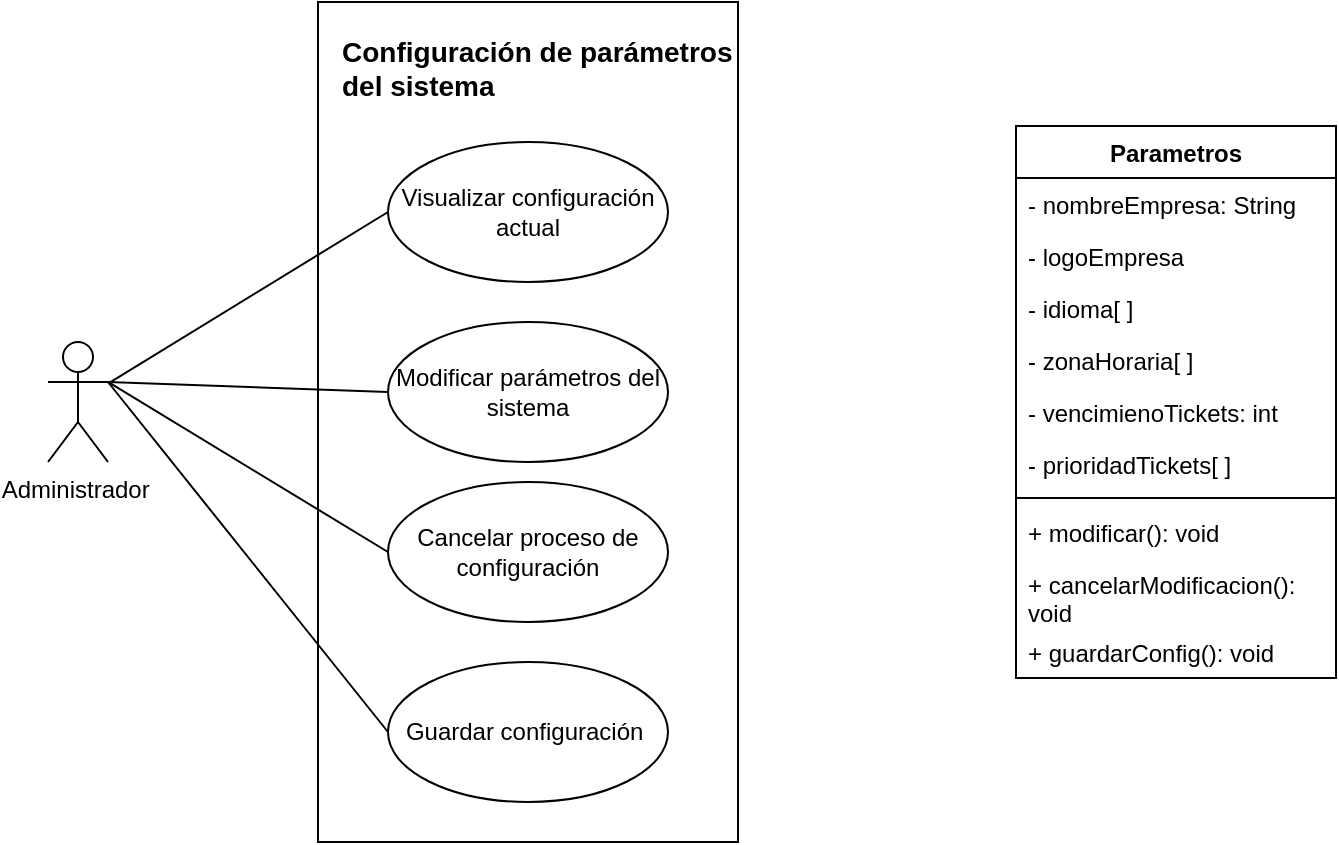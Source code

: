 <mxfile version="26.0.16" pages="7">
  <diagram name="Parámetros" id="y2aZmuZcJbtdhfQ9i1MJ">
    <mxGraphModel dx="1108" dy="365" grid="1" gridSize="10" guides="1" tooltips="1" connect="1" arrows="1" fold="1" page="1" pageScale="1" pageWidth="827" pageHeight="1169" math="0" shadow="0">
      <root>
        <mxCell id="0" />
        <mxCell id="1" parent="0" />
        <mxCell id="SRsAkUt6S6U-8Kpsf_Py-1" value="Administrador&amp;nbsp;" style="shape=umlActor;verticalLabelPosition=bottom;verticalAlign=top;html=1;" parent="1" vertex="1">
          <mxGeometry x="-70" y="280" width="30" height="60" as="geometry" />
        </mxCell>
        <mxCell id="SRsAkUt6S6U-8Kpsf_Py-15" value="" style="rounded=0;whiteSpace=wrap;html=1;" parent="1" vertex="1">
          <mxGeometry x="65" y="110" width="210" height="420" as="geometry" />
        </mxCell>
        <mxCell id="SRsAkUt6S6U-8Kpsf_Py-16" value="&lt;p style=&quot;margin-top: 0px;&quot;&gt;&lt;font style=&quot;font-size: 14px;&quot;&gt;&lt;b&gt;Configuración de parámetros del sistema&lt;/b&gt;&lt;/font&gt;&lt;/p&gt;" style="text;html=1;whiteSpace=wrap;overflow=hidden;rounded=0;" parent="1" vertex="1">
          <mxGeometry x="75" y="120" width="200" height="40" as="geometry" />
        </mxCell>
        <mxCell id="SRsAkUt6S6U-8Kpsf_Py-5" value="Visualizar configuración actual" style="ellipse;whiteSpace=wrap;html=1;" parent="1" vertex="1">
          <mxGeometry x="100" y="180" width="140" height="70" as="geometry" />
        </mxCell>
        <mxCell id="SRsAkUt6S6U-8Kpsf_Py-2" value="Modificar parámetros del sistema" style="ellipse;whiteSpace=wrap;html=1;" parent="1" vertex="1">
          <mxGeometry x="100" y="270" width="140" height="70" as="geometry" />
        </mxCell>
        <mxCell id="SRsAkUt6S6U-8Kpsf_Py-4" value="Cancelar proceso de configuración" style="ellipse;whiteSpace=wrap;html=1;" parent="1" vertex="1">
          <mxGeometry x="100" y="350" width="140" height="70" as="geometry" />
        </mxCell>
        <mxCell id="SRsAkUt6S6U-8Kpsf_Py-3" value="Guardar configuración&amp;nbsp;" style="ellipse;whiteSpace=wrap;html=1;" parent="1" vertex="1">
          <mxGeometry x="100" y="440" width="140" height="70" as="geometry" />
        </mxCell>
        <mxCell id="SRsAkUt6S6U-8Kpsf_Py-17" value="" style="endArrow=none;html=1;rounded=0;entryX=0;entryY=0.5;entryDx=0;entryDy=0;" parent="1" source="SRsAkUt6S6U-8Kpsf_Py-1" target="SRsAkUt6S6U-8Kpsf_Py-5" edge="1">
          <mxGeometry width="50" height="50" relative="1" as="geometry">
            <mxPoint x="25" y="160" as="sourcePoint" />
            <mxPoint x="100" y="210" as="targetPoint" />
          </mxGeometry>
        </mxCell>
        <mxCell id="SRsAkUt6S6U-8Kpsf_Py-18" value="" style="endArrow=none;html=1;rounded=0;entryX=0;entryY=0.5;entryDx=0;entryDy=0;exitX=1;exitY=0.333;exitDx=0;exitDy=0;exitPerimeter=0;" parent="1" source="SRsAkUt6S6U-8Kpsf_Py-1" target="SRsAkUt6S6U-8Kpsf_Py-2" edge="1">
          <mxGeometry width="50" height="50" relative="1" as="geometry">
            <mxPoint x="-30" y="311" as="sourcePoint" />
            <mxPoint x="110" y="225" as="targetPoint" />
          </mxGeometry>
        </mxCell>
        <mxCell id="SRsAkUt6S6U-8Kpsf_Py-19" value="" style="endArrow=none;html=1;rounded=0;entryX=0;entryY=0.5;entryDx=0;entryDy=0;exitX=1;exitY=0.333;exitDx=0;exitDy=0;exitPerimeter=0;" parent="1" source="SRsAkUt6S6U-8Kpsf_Py-1" target="SRsAkUt6S6U-8Kpsf_Py-4" edge="1">
          <mxGeometry width="50" height="50" relative="1" as="geometry">
            <mxPoint x="-20" y="321" as="sourcePoint" />
            <mxPoint x="120" y="235" as="targetPoint" />
          </mxGeometry>
        </mxCell>
        <mxCell id="SRsAkUt6S6U-8Kpsf_Py-20" value="" style="endArrow=none;html=1;rounded=0;entryX=0;entryY=0.5;entryDx=0;entryDy=0;" parent="1" target="SRsAkUt6S6U-8Kpsf_Py-3" edge="1">
          <mxGeometry width="50" height="50" relative="1" as="geometry">
            <mxPoint x="-40" y="300" as="sourcePoint" />
            <mxPoint x="130" y="245" as="targetPoint" />
          </mxGeometry>
        </mxCell>
        <mxCell id="SRsAkUt6S6U-8Kpsf_Py-23" value="Parametros" style="swimlane;fontStyle=1;align=center;verticalAlign=top;childLayout=stackLayout;horizontal=1;startSize=26;horizontalStack=0;resizeParent=1;resizeParentMax=0;resizeLast=0;collapsible=1;marginBottom=0;whiteSpace=wrap;html=1;" parent="1" vertex="1">
          <mxGeometry x="414" y="172" width="160" height="276" as="geometry" />
        </mxCell>
        <mxCell id="SRsAkUt6S6U-8Kpsf_Py-24" value="- nombreEmpresa: String" style="text;strokeColor=none;fillColor=none;align=left;verticalAlign=top;spacingLeft=4;spacingRight=4;overflow=hidden;rotatable=0;points=[[0,0.5],[1,0.5]];portConstraint=eastwest;whiteSpace=wrap;html=1;" parent="SRsAkUt6S6U-8Kpsf_Py-23" vertex="1">
          <mxGeometry y="26" width="160" height="26" as="geometry" />
        </mxCell>
        <mxCell id="SRsAkUt6S6U-8Kpsf_Py-27" value="- logoEmpresa" style="text;strokeColor=none;fillColor=none;align=left;verticalAlign=top;spacingLeft=4;spacingRight=4;overflow=hidden;rotatable=0;points=[[0,0.5],[1,0.5]];portConstraint=eastwest;whiteSpace=wrap;html=1;" parent="SRsAkUt6S6U-8Kpsf_Py-23" vertex="1">
          <mxGeometry y="52" width="160" height="26" as="geometry" />
        </mxCell>
        <mxCell id="SRsAkUt6S6U-8Kpsf_Py-28" value="- idioma[ ]" style="text;strokeColor=none;fillColor=none;align=left;verticalAlign=top;spacingLeft=4;spacingRight=4;overflow=hidden;rotatable=0;points=[[0,0.5],[1,0.5]];portConstraint=eastwest;whiteSpace=wrap;html=1;" parent="SRsAkUt6S6U-8Kpsf_Py-23" vertex="1">
          <mxGeometry y="78" width="160" height="26" as="geometry" />
        </mxCell>
        <mxCell id="SRsAkUt6S6U-8Kpsf_Py-29" value="- zonaHoraria[ ]" style="text;strokeColor=none;fillColor=none;align=left;verticalAlign=top;spacingLeft=4;spacingRight=4;overflow=hidden;rotatable=0;points=[[0,0.5],[1,0.5]];portConstraint=eastwest;whiteSpace=wrap;html=1;" parent="SRsAkUt6S6U-8Kpsf_Py-23" vertex="1">
          <mxGeometry y="104" width="160" height="26" as="geometry" />
        </mxCell>
        <mxCell id="SRsAkUt6S6U-8Kpsf_Py-30" value="- vencimienoTickets: int" style="text;strokeColor=none;fillColor=none;align=left;verticalAlign=top;spacingLeft=4;spacingRight=4;overflow=hidden;rotatable=0;points=[[0,0.5],[1,0.5]];portConstraint=eastwest;whiteSpace=wrap;html=1;" parent="SRsAkUt6S6U-8Kpsf_Py-23" vertex="1">
          <mxGeometry y="130" width="160" height="26" as="geometry" />
        </mxCell>
        <mxCell id="SRsAkUt6S6U-8Kpsf_Py-31" value="- prioridadTickets[ ]" style="text;strokeColor=none;fillColor=none;align=left;verticalAlign=top;spacingLeft=4;spacingRight=4;overflow=hidden;rotatable=0;points=[[0,0.5],[1,0.5]];portConstraint=eastwest;whiteSpace=wrap;html=1;" parent="SRsAkUt6S6U-8Kpsf_Py-23" vertex="1">
          <mxGeometry y="156" width="160" height="26" as="geometry" />
        </mxCell>
        <mxCell id="SRsAkUt6S6U-8Kpsf_Py-25" value="" style="line;strokeWidth=1;fillColor=none;align=left;verticalAlign=middle;spacingTop=-1;spacingLeft=3;spacingRight=3;rotatable=0;labelPosition=right;points=[];portConstraint=eastwest;strokeColor=inherit;" parent="SRsAkUt6S6U-8Kpsf_Py-23" vertex="1">
          <mxGeometry y="182" width="160" height="8" as="geometry" />
        </mxCell>
        <mxCell id="SRsAkUt6S6U-8Kpsf_Py-26" value="+ modificar(): void" style="text;strokeColor=none;fillColor=none;align=left;verticalAlign=top;spacingLeft=4;spacingRight=4;overflow=hidden;rotatable=0;points=[[0,0.5],[1,0.5]];portConstraint=eastwest;whiteSpace=wrap;html=1;" parent="SRsAkUt6S6U-8Kpsf_Py-23" vertex="1">
          <mxGeometry y="190" width="160" height="26" as="geometry" />
        </mxCell>
        <mxCell id="SRsAkUt6S6U-8Kpsf_Py-32" value="+ cancelarModificacion(): void" style="text;strokeColor=none;fillColor=none;align=left;verticalAlign=top;spacingLeft=4;spacingRight=4;overflow=hidden;rotatable=0;points=[[0,0.5],[1,0.5]];portConstraint=eastwest;whiteSpace=wrap;html=1;" parent="SRsAkUt6S6U-8Kpsf_Py-23" vertex="1">
          <mxGeometry y="216" width="160" height="34" as="geometry" />
        </mxCell>
        <mxCell id="SRsAkUt6S6U-8Kpsf_Py-33" value="+ guardarConfig(): void" style="text;strokeColor=none;fillColor=none;align=left;verticalAlign=top;spacingLeft=4;spacingRight=4;overflow=hidden;rotatable=0;points=[[0,0.5],[1,0.5]];portConstraint=eastwest;whiteSpace=wrap;html=1;" parent="SRsAkUt6S6U-8Kpsf_Py-23" vertex="1">
          <mxGeometry y="250" width="160" height="26" as="geometry" />
        </mxCell>
      </root>
    </mxGraphModel>
  </diagram>
  <diagram id="g7hx01kGs0wzfm3Hnmuw" name="Gestionar roles y permisos">
    <mxGraphModel dx="1123" dy="1460" grid="1" gridSize="10" guides="1" tooltips="1" connect="1" arrows="1" fold="1" page="1" pageScale="1" pageWidth="827" pageHeight="1169" math="0" shadow="0">
      <root>
        <mxCell id="0" />
        <mxCell id="1" parent="0" />
        <mxCell id="yrLv5rJxd4kbxiXhFr-6-4" value="Administrador" style="shape=umlActor;verticalLabelPosition=bottom;verticalAlign=top;html=1;outlineConnect=0;" vertex="1" parent="1">
          <mxGeometry x="36" y="440" width="50" height="110" as="geometry" />
        </mxCell>
        <mxCell id="O1q93_1K3pauPmSw_0kp-1" value="" style="endArrow=none;html=1;rounded=0;exitX=1;exitY=0.333;exitDx=0;exitDy=0;exitPerimeter=0;entryX=0;entryY=0.5;entryDx=0;entryDy=0;" edge="1" parent="1" source="yrLv5rJxd4kbxiXhFr-6-4" target="yrLv5rJxd4kbxiXhFr-6-1">
          <mxGeometry width="50" height="50" relative="1" as="geometry">
            <mxPoint x="66" y="270" as="sourcePoint" />
            <mxPoint x="116" y="220" as="targetPoint" />
          </mxGeometry>
        </mxCell>
        <mxCell id="O1q93_1K3pauPmSw_0kp-3" value="" style="endArrow=none;html=1;rounded=0;exitX=1;exitY=0.333;exitDx=0;exitDy=0;exitPerimeter=0;entryX=0;entryY=0.5;entryDx=0;entryDy=0;" edge="1" parent="1" source="yrLv5rJxd4kbxiXhFr-6-4" target="yrLv5rJxd4kbxiXhFr-6-3">
          <mxGeometry width="50" height="50" relative="1" as="geometry">
            <mxPoint x="156" y="340" as="sourcePoint" />
            <mxPoint x="206" y="290" as="targetPoint" />
          </mxGeometry>
        </mxCell>
        <mxCell id="O1q93_1K3pauPmSw_0kp-4" value="" style="endArrow=none;html=1;rounded=0;exitX=1;exitY=0.333;exitDx=0;exitDy=0;exitPerimeter=0;entryX=0;entryY=0.5;entryDx=0;entryDy=0;" edge="1" parent="1" source="yrLv5rJxd4kbxiXhFr-6-4" target="yrLv5rJxd4kbxiXhFr-6-2">
          <mxGeometry width="50" height="50" relative="1" as="geometry">
            <mxPoint x="156" y="340" as="sourcePoint" />
            <mxPoint x="206" y="290" as="targetPoint" />
          </mxGeometry>
        </mxCell>
        <mxCell id="O1q93_1K3pauPmSw_0kp-5" value="" style="endArrow=none;html=1;rounded=0;exitX=1;exitY=0.333;exitDx=0;exitDy=0;exitPerimeter=0;entryX=0;entryY=0.5;entryDx=0;entryDy=0;" edge="1" parent="1" source="yrLv5rJxd4kbxiXhFr-6-4" target="bQmHfWYg8uL3n0LmhCVl-2">
          <mxGeometry width="50" height="50" relative="1" as="geometry">
            <mxPoint x="156" y="340" as="sourcePoint" />
            <mxPoint x="206" y="290" as="targetPoint" />
          </mxGeometry>
        </mxCell>
        <mxCell id="O1q93_1K3pauPmSw_0kp-6" value="" style="endArrow=none;html=1;rounded=0;exitX=1;exitY=0.333;exitDx=0;exitDy=0;exitPerimeter=0;entryX=0;entryY=0.5;entryDx=0;entryDy=0;" edge="1" parent="1" source="yrLv5rJxd4kbxiXhFr-6-4" target="bQmHfWYg8uL3n0LmhCVl-1">
          <mxGeometry width="50" height="50" relative="1" as="geometry">
            <mxPoint x="156" y="340" as="sourcePoint" />
            <mxPoint x="206" y="290" as="targetPoint" />
          </mxGeometry>
        </mxCell>
        <mxCell id="O1q93_1K3pauPmSw_0kp-8" value="Rol" style="swimlane;fontStyle=1;align=center;verticalAlign=top;childLayout=stackLayout;horizontal=1;startSize=30;horizontalStack=0;resizeParent=1;resizeParentMax=0;resizeLast=0;collapsible=1;marginBottom=0;whiteSpace=wrap;html=1;" vertex="1" parent="1">
          <mxGeometry x="440" y="114.43" width="300" height="246" as="geometry" />
        </mxCell>
        <mxCell id="O1q93_1K3pauPmSw_0kp-9" value="- nombreRol:String" style="text;strokeColor=none;fillColor=none;align=left;verticalAlign=top;spacingLeft=4;spacingRight=4;overflow=hidden;rotatable=0;points=[[0,0.5],[1,0.5]];portConstraint=eastwest;whiteSpace=wrap;html=1;" vertex="1" parent="O1q93_1K3pauPmSw_0kp-8">
          <mxGeometry y="30" width="300" height="26" as="geometry" />
        </mxCell>
        <mxCell id="bRaL9aXjChA9BOS1pnXz-1" value="- descripción:String" style="text;strokeColor=none;fillColor=none;align=left;verticalAlign=top;spacingLeft=4;spacingRight=4;overflow=hidden;rotatable=0;points=[[0,0.5],[1,0.5]];portConstraint=eastwest;whiteSpace=wrap;html=1;" vertex="1" parent="O1q93_1K3pauPmSw_0kp-8">
          <mxGeometry y="56" width="300" height="26" as="geometry" />
        </mxCell>
        <mxCell id="O1q93_1K3pauPmSw_0kp-10" value="" style="line;strokeWidth=1;fillColor=none;align=left;verticalAlign=middle;spacingTop=-1;spacingLeft=3;spacingRight=3;rotatable=0;labelPosition=right;points=[];portConstraint=eastwest;strokeColor=inherit;" vertex="1" parent="O1q93_1K3pauPmSw_0kp-8">
          <mxGeometry y="82" width="300" height="8" as="geometry" />
        </mxCell>
        <mxCell id="O1q93_1K3pauPmSw_0kp-11" value="+ eliminarRoles()" style="text;strokeColor=none;fillColor=none;align=left;verticalAlign=top;spacingLeft=4;spacingRight=4;overflow=hidden;rotatable=0;points=[[0,0.5],[1,0.5]];portConstraint=eastwest;whiteSpace=wrap;html=1;" vertex="1" parent="O1q93_1K3pauPmSw_0kp-8">
          <mxGeometry y="90" width="300" height="26" as="geometry" />
        </mxCell>
        <mxCell id="ZAxtXx3Kv3S22_A2LtUL-1" value="+ modificarRoles()&amp;nbsp;" style="text;strokeColor=none;fillColor=none;align=left;verticalAlign=top;spacingLeft=4;spacingRight=4;overflow=hidden;rotatable=0;points=[[0,0.5],[1,0.5]];portConstraint=eastwest;whiteSpace=wrap;html=1;" vertex="1" parent="O1q93_1K3pauPmSw_0kp-8">
          <mxGeometry y="116" width="300" height="26" as="geometry" />
        </mxCell>
        <mxCell id="ZAxtXx3Kv3S22_A2LtUL-2" value="+ crearRoles()" style="text;strokeColor=none;fillColor=none;align=left;verticalAlign=top;spacingLeft=4;spacingRight=4;overflow=hidden;rotatable=0;points=[[0,0.5],[1,0.5]];portConstraint=eastwest;whiteSpace=wrap;html=1;" vertex="1" parent="O1q93_1K3pauPmSw_0kp-8">
          <mxGeometry y="142" width="300" height="26" as="geometry" />
        </mxCell>
        <mxCell id="eDgzdqnA4tE5usF7RwWT-23" value="+ mostrarRolesExistentes()" style="text;strokeColor=none;fillColor=none;align=left;verticalAlign=top;spacingLeft=4;spacingRight=4;overflow=hidden;rotatable=0;points=[[0,0.5],[1,0.5]];portConstraint=eastwest;whiteSpace=wrap;html=1;" vertex="1" parent="O1q93_1K3pauPmSw_0kp-8">
          <mxGeometry y="168" width="300" height="26" as="geometry" />
        </mxCell>
        <mxCell id="eDgzdqnA4tE5usF7RwWT-1" value="+ asignarPermiso()" style="text;strokeColor=none;fillColor=none;align=left;verticalAlign=top;spacingLeft=4;spacingRight=4;overflow=hidden;rotatable=0;points=[[0,0.5],[1,0.5]];portConstraint=eastwest;whiteSpace=wrap;html=1;" vertex="1" parent="O1q93_1K3pauPmSw_0kp-8">
          <mxGeometry y="194" width="300" height="26" as="geometry" />
        </mxCell>
        <mxCell id="eDgzdqnA4tE5usF7RwWT-2" value="+ modificarPermisosAsignados()" style="text;strokeColor=none;fillColor=none;align=left;verticalAlign=top;spacingLeft=4;spacingRight=4;overflow=hidden;rotatable=0;points=[[0,0.5],[1,0.5]];portConstraint=eastwest;whiteSpace=wrap;html=1;" vertex="1" parent="O1q93_1K3pauPmSw_0kp-8">
          <mxGeometry y="220" width="300" height="26" as="geometry" />
        </mxCell>
        <mxCell id="ZAxtXx3Kv3S22_A2LtUL-3" value="Permiso" style="swimlane;fontStyle=1;align=center;verticalAlign=top;childLayout=stackLayout;horizontal=1;startSize=30;horizontalStack=0;resizeParent=1;resizeParentMax=0;resizeLast=0;collapsible=1;marginBottom=0;whiteSpace=wrap;html=1;" vertex="1" parent="1">
          <mxGeometry x="450" y="398.43" width="300" height="194" as="geometry" />
        </mxCell>
        <mxCell id="ZAxtXx3Kv3S22_A2LtUL-4" value="- nombrePermiso:String" style="text;strokeColor=none;fillColor=none;align=left;verticalAlign=top;spacingLeft=4;spacingRight=4;overflow=hidden;rotatable=0;points=[[0,0.5],[1,0.5]];portConstraint=eastwest;whiteSpace=wrap;html=1;" vertex="1" parent="ZAxtXx3Kv3S22_A2LtUL-3">
          <mxGeometry y="30" width="300" height="26" as="geometry" />
        </mxCell>
        <mxCell id="ZAxtXx3Kv3S22_A2LtUL-5" value="- descripción:String" style="text;strokeColor=none;fillColor=none;align=left;verticalAlign=top;spacingLeft=4;spacingRight=4;overflow=hidden;rotatable=0;points=[[0,0.5],[1,0.5]];portConstraint=eastwest;whiteSpace=wrap;html=1;" vertex="1" parent="ZAxtXx3Kv3S22_A2LtUL-3">
          <mxGeometry y="56" width="300" height="26" as="geometry" />
        </mxCell>
        <mxCell id="ZAxtXx3Kv3S22_A2LtUL-6" value="" style="line;strokeWidth=1;fillColor=none;align=left;verticalAlign=middle;spacingTop=-1;spacingLeft=3;spacingRight=3;rotatable=0;labelPosition=right;points=[];portConstraint=eastwest;strokeColor=inherit;" vertex="1" parent="ZAxtXx3Kv3S22_A2LtUL-3">
          <mxGeometry y="82" width="300" height="8" as="geometry" />
        </mxCell>
        <mxCell id="ZAxtXx3Kv3S22_A2LtUL-12" value="+ crearPermisos()" style="text;strokeColor=none;fillColor=none;align=left;verticalAlign=top;spacingLeft=4;spacingRight=4;overflow=hidden;rotatable=0;points=[[0,0.5],[1,0.5]];portConstraint=eastwest;whiteSpace=wrap;html=1;" vertex="1" parent="ZAxtXx3Kv3S22_A2LtUL-3">
          <mxGeometry y="90" width="300" height="26" as="geometry" />
        </mxCell>
        <mxCell id="ZAxtXx3Kv3S22_A2LtUL-11" value="+ modificarPermisos()&amp;nbsp;" style="text;strokeColor=none;fillColor=none;align=left;verticalAlign=top;spacingLeft=4;spacingRight=4;overflow=hidden;rotatable=0;points=[[0,0.5],[1,0.5]];portConstraint=eastwest;whiteSpace=wrap;html=1;" vertex="1" parent="ZAxtXx3Kv3S22_A2LtUL-3">
          <mxGeometry y="116" width="300" height="26" as="geometry" />
        </mxCell>
        <mxCell id="ZAxtXx3Kv3S22_A2LtUL-10" value="+ eliminarPermisos()" style="text;strokeColor=none;fillColor=none;align=left;verticalAlign=top;spacingLeft=4;spacingRight=4;overflow=hidden;rotatable=0;points=[[0,0.5],[1,0.5]];portConstraint=eastwest;whiteSpace=wrap;html=1;" vertex="1" parent="ZAxtXx3Kv3S22_A2LtUL-3">
          <mxGeometry y="142" width="300" height="26" as="geometry" />
        </mxCell>
        <mxCell id="eDgzdqnA4tE5usF7RwWT-24" value="+ mostrarPermisosExistentes()" style="text;strokeColor=none;fillColor=none;align=left;verticalAlign=top;spacingLeft=4;spacingRight=4;overflow=hidden;rotatable=0;points=[[0,0.5],[1,0.5]];portConstraint=eastwest;whiteSpace=wrap;html=1;" vertex="1" parent="ZAxtXx3Kv3S22_A2LtUL-3">
          <mxGeometry y="168" width="300" height="26" as="geometry" />
        </mxCell>
        <mxCell id="ZAxtXx3Kv3S22_A2LtUL-13" value="Historial" style="swimlane;fontStyle=1;align=center;verticalAlign=top;childLayout=stackLayout;horizontal=1;startSize=26;horizontalStack=0;resizeParent=1;resizeParentMax=0;resizeLast=0;collapsible=1;marginBottom=0;whiteSpace=wrap;html=1;" vertex="1" parent="1">
          <mxGeometry x="500" y="650" width="160" height="164" as="geometry" />
        </mxCell>
        <mxCell id="ZAxtXx3Kv3S22_A2LtUL-14" value="- fechaHora: dateTime" style="text;strokeColor=none;fillColor=none;align=left;verticalAlign=top;spacingLeft=4;spacingRight=4;overflow=hidden;rotatable=0;points=[[0,0.5],[1,0.5]];portConstraint=eastwest;whiteSpace=wrap;html=1;" vertex="1" parent="ZAxtXx3Kv3S22_A2LtUL-13">
          <mxGeometry y="26" width="160" height="26" as="geometry" />
        </mxCell>
        <mxCell id="ZAxtXx3Kv3S22_A2LtUL-21" value="- accion: String" style="text;strokeColor=none;fillColor=none;align=left;verticalAlign=top;spacingLeft=4;spacingRight=4;overflow=hidden;rotatable=0;points=[[0,0.5],[1,0.5]];portConstraint=eastwest;whiteSpace=wrap;html=1;" vertex="1" parent="ZAxtXx3Kv3S22_A2LtUL-13">
          <mxGeometry y="52" width="160" height="26" as="geometry" />
        </mxCell>
        <mxCell id="ZAxtXx3Kv3S22_A2LtUL-22" value="- usuario: String&amp;nbsp;" style="text;strokeColor=none;fillColor=none;align=left;verticalAlign=top;spacingLeft=4;spacingRight=4;overflow=hidden;rotatable=0;points=[[0,0.5],[1,0.5]];portConstraint=eastwest;whiteSpace=wrap;html=1;" vertex="1" parent="ZAxtXx3Kv3S22_A2LtUL-13">
          <mxGeometry y="78" width="160" height="26" as="geometry" />
        </mxCell>
        <mxCell id="ZAxtXx3Kv3S22_A2LtUL-15" value="" style="line;strokeWidth=1;fillColor=none;align=left;verticalAlign=middle;spacingTop=-1;spacingLeft=3;spacingRight=3;rotatable=0;labelPosition=right;points=[];portConstraint=eastwest;strokeColor=inherit;" vertex="1" parent="ZAxtXx3Kv3S22_A2LtUL-13">
          <mxGeometry y="104" width="160" height="8" as="geometry" />
        </mxCell>
        <mxCell id="HOjcSOH293gyVKsNxRy1-1" value="+ guardarHistorial()" style="text;strokeColor=none;fillColor=none;align=left;verticalAlign=top;spacingLeft=4;spacingRight=4;overflow=hidden;rotatable=0;points=[[0,0.5],[1,0.5]];portConstraint=eastwest;whiteSpace=wrap;html=1;" vertex="1" parent="ZAxtXx3Kv3S22_A2LtUL-13">
          <mxGeometry y="112" width="160" height="26" as="geometry" />
        </mxCell>
        <mxCell id="HOjcSOH293gyVKsNxRy1-2" value="+ mostrarHistorial()" style="text;strokeColor=none;fillColor=none;align=left;verticalAlign=top;spacingLeft=4;spacingRight=4;overflow=hidden;rotatable=0;points=[[0,0.5],[1,0.5]];portConstraint=eastwest;whiteSpace=wrap;html=1;" vertex="1" parent="ZAxtXx3Kv3S22_A2LtUL-13">
          <mxGeometry y="138" width="160" height="26" as="geometry" />
        </mxCell>
        <mxCell id="vGc9RsSE-2kuZLu2NBdP-1" value="" style="rounded=0;whiteSpace=wrap;html=1;" vertex="1" parent="1">
          <mxGeometry x="196" y="50" width="210" height="850" as="geometry" />
        </mxCell>
        <mxCell id="yrLv5rJxd4kbxiXhFr-6-1" value="Crear rol&amp;nbsp;" style="ellipse;whiteSpace=wrap;html=1;" vertex="1" parent="1">
          <mxGeometry x="206" y="96.743" width="190" height="85.829" as="geometry" />
        </mxCell>
        <mxCell id="yrLv5rJxd4kbxiXhFr-6-2" value="Modificar rol" style="ellipse;whiteSpace=wrap;html=1;" vertex="1" parent="1">
          <mxGeometry x="206" y="296.286" width="190" height="80" as="geometry" />
        </mxCell>
        <mxCell id="yrLv5rJxd4kbxiXhFr-6-3" value="Eliminar rol" style="ellipse;whiteSpace=wrap;html=1;" vertex="1" parent="1">
          <mxGeometry x="206" y="197.429" width="190" height="80" as="geometry" />
        </mxCell>
        <mxCell id="bQmHfWYg8uL3n0LmhCVl-1" value="Definir permisos específicos" style="ellipse;whiteSpace=wrap;html=1;" vertex="1" parent="1">
          <mxGeometry x="206" y="512.429" width="190" height="80" as="geometry" />
        </mxCell>
        <mxCell id="bQmHfWYg8uL3n0LmhCVl-2" value="Asignar permisos existentes" style="ellipse;whiteSpace=wrap;html=1;" vertex="1" parent="1">
          <mxGeometry x="206" y="396.143" width="190" height="91.429" as="geometry" />
        </mxCell>
        <mxCell id="kA6DgM7mrpD6eEM8RfkH-1" value="&lt;p style=&quot;margin-top: 0px;&quot;&gt;&lt;font style=&quot;font-size: 14px;&quot;&gt;&lt;b&gt;Gestión de roles y permisos&lt;/b&gt;&lt;/font&gt;&lt;/p&gt;" style="text;html=1;whiteSpace=wrap;overflow=hidden;rounded=0;" vertex="1" parent="1">
          <mxGeometry x="206" y="50" width="200" height="62.745" as="geometry" />
        </mxCell>
        <mxCell id="eDgzdqnA4tE5usF7RwWT-11" value="Crear permisos" style="ellipse;whiteSpace=wrap;html=1;" vertex="1" parent="1">
          <mxGeometry x="206" y="616.286" width="190" height="80" as="geometry" />
        </mxCell>
        <mxCell id="eDgzdqnA4tE5usF7RwWT-12" value="Eliminar permisos" style="ellipse;whiteSpace=wrap;html=1;" vertex="1" parent="1">
          <mxGeometry x="206" y="712.143" width="190" height="80" as="geometry" />
        </mxCell>
        <mxCell id="eDgzdqnA4tE5usF7RwWT-14" value="Definir permisos específicos" style="ellipse;whiteSpace=wrap;html=1;" vertex="1" parent="1">
          <mxGeometry x="206" y="810" width="190" height="70" as="geometry" />
        </mxCell>
        <mxCell id="eDgzdqnA4tE5usF7RwWT-18" value="" style="endArrow=none;html=1;rounded=0;exitX=1;exitY=0.333;exitDx=0;exitDy=0;exitPerimeter=0;entryX=0;entryY=0.5;entryDx=0;entryDy=0;" edge="1" parent="1" source="yrLv5rJxd4kbxiXhFr-6-4" target="eDgzdqnA4tE5usF7RwWT-11">
          <mxGeometry width="50" height="50" relative="1" as="geometry">
            <mxPoint x="306" y="570" as="sourcePoint" />
            <mxPoint x="356" y="520" as="targetPoint" />
          </mxGeometry>
        </mxCell>
        <mxCell id="eDgzdqnA4tE5usF7RwWT-19" value="" style="endArrow=none;html=1;rounded=0;exitX=1;exitY=0.333;exitDx=0;exitDy=0;exitPerimeter=0;entryX=0;entryY=0.5;entryDx=0;entryDy=0;" edge="1" parent="1" source="yrLv5rJxd4kbxiXhFr-6-4" target="eDgzdqnA4tE5usF7RwWT-12">
          <mxGeometry width="50" height="50" relative="1" as="geometry">
            <mxPoint x="306" y="570" as="sourcePoint" />
            <mxPoint x="356" y="520" as="targetPoint" />
          </mxGeometry>
        </mxCell>
        <mxCell id="eDgzdqnA4tE5usF7RwWT-20" value="" style="endArrow=none;html=1;rounded=0;exitX=1;exitY=0.333;exitDx=0;exitDy=0;exitPerimeter=0;entryX=0;entryY=0.5;entryDx=0;entryDy=0;" edge="1" parent="1" source="yrLv5rJxd4kbxiXhFr-6-4" target="eDgzdqnA4tE5usF7RwWT-14">
          <mxGeometry width="50" height="50" relative="1" as="geometry">
            <mxPoint x="196" y="690" as="sourcePoint" />
            <mxPoint x="246" y="640" as="targetPoint" />
          </mxGeometry>
        </mxCell>
        <mxCell id="eDgzdqnA4tE5usF7RwWT-22" value="" style="endArrow=none;html=1;rounded=0;entryX=1.008;entryY=0.069;entryDx=0;entryDy=0;entryPerimeter=0;exitX=1.011;exitY=0.116;exitDx=0;exitDy=0;exitPerimeter=0;" edge="1" parent="1" source="ZAxtXx3Kv3S22_A2LtUL-3" target="O1q93_1K3pauPmSw_0kp-8">
          <mxGeometry width="50" height="50" relative="1" as="geometry">
            <mxPoint x="810" y="420" as="sourcePoint" />
            <mxPoint x="860" y="130" as="targetPoint" />
            <Array as="points">
              <mxPoint x="810" y="420" />
              <mxPoint x="810" y="280" />
              <mxPoint x="810" y="131" />
            </Array>
          </mxGeometry>
        </mxCell>
      </root>
    </mxGraphModel>
  </diagram>
  <diagram id="a_Genm4hZ0UDJrUPaWgc" name="Registrar departamentos">
    <mxGraphModel dx="786" dy="1022" grid="1" gridSize="10" guides="1" tooltips="1" connect="1" arrows="1" fold="1" page="1" pageScale="1" pageWidth="827" pageHeight="1169" math="0" shadow="0">
      <root>
        <mxCell id="0" />
        <mxCell id="1" parent="0" />
        <mxCell id="mXq6CqonyxVdtu4tJ0PS-1" value="Administrador" style="shape=umlActor;verticalLabelPosition=bottom;verticalAlign=top;html=1;" vertex="1" parent="1">
          <mxGeometry x="150" y="290" width="50" height="110" as="geometry" />
        </mxCell>
        <mxCell id="yBkFhkL_GMv1Naj205WZ-1" value="" style="rounded=0;whiteSpace=wrap;html=1;" vertex="1" parent="1">
          <mxGeometry x="320" y="40" width="210" height="570" as="geometry" />
        </mxCell>
        <mxCell id="JIZ4iIX3_dp5vL1kU_SI-1" value="&lt;p style=&quot;margin-top: 0px;&quot;&gt;&lt;font style=&quot;font-size: 14px;&quot;&gt;&lt;b&gt;Registro de departamentos&lt;/b&gt;&lt;/font&gt;&lt;/p&gt;" style="text;html=1;whiteSpace=wrap;overflow=hidden;rounded=0;" vertex="1" parent="1">
          <mxGeometry x="330" y="60" width="200" height="30" as="geometry" />
        </mxCell>
        <mxCell id="JIZ4iIX3_dp5vL1kU_SI-2" value="Registrar departamento" style="ellipse;whiteSpace=wrap;html=1;" vertex="1" parent="1">
          <mxGeometry x="331" y="110" width="189" height="70" as="geometry" />
        </mxCell>
        <mxCell id="JIZ4iIX3_dp5vL1kU_SI-3" value="Asignar técnicos" style="ellipse;whiteSpace=wrap;html=1;" vertex="1" parent="1">
          <mxGeometry x="334" y="353" width="179" height="70" as="geometry" />
        </mxCell>
        <mxCell id="wyB7KzjhdG4DPj8zabOP-1" value="Modificar departamento" style="ellipse;whiteSpace=wrap;html=1;" vertex="1" parent="1">
          <mxGeometry x="332" y="190" width="179" height="70" as="geometry" />
        </mxCell>
        <mxCell id="wyB7KzjhdG4DPj8zabOP-2" value="Eliminar departamento" style="ellipse;whiteSpace=wrap;html=1;" vertex="1" parent="1">
          <mxGeometry x="333" y="272" width="179" height="70" as="geometry" />
        </mxCell>
        <mxCell id="wyB7KzjhdG4DPj8zabOP-3" style="edgeStyle=orthogonalEdgeStyle;rounded=0;orthogonalLoop=1;jettySize=auto;html=1;exitX=0.5;exitY=1;exitDx=0;exitDy=0;" edge="1" parent="1" source="yBkFhkL_GMv1Naj205WZ-1" target="yBkFhkL_GMv1Naj205WZ-1">
          <mxGeometry relative="1" as="geometry" />
        </mxCell>
        <mxCell id="wyB7KzjhdG4DPj8zabOP-4" value="" style="endArrow=none;html=1;rounded=0;exitX=1;exitY=0.333;exitDx=0;exitDy=0;exitPerimeter=0;entryX=0;entryY=0.5;entryDx=0;entryDy=0;" edge="1" parent="1" source="mXq6CqonyxVdtu4tJ0PS-1" target="JIZ4iIX3_dp5vL1kU_SI-2">
          <mxGeometry width="50" height="50" relative="1" as="geometry">
            <mxPoint x="320" y="270" as="sourcePoint" />
            <mxPoint x="370" y="220" as="targetPoint" />
          </mxGeometry>
        </mxCell>
        <mxCell id="wyB7KzjhdG4DPj8zabOP-5" value="" style="endArrow=none;html=1;rounded=0;exitX=1;exitY=0.333;exitDx=0;exitDy=0;exitPerimeter=0;entryX=0;entryY=0.5;entryDx=0;entryDy=0;" edge="1" parent="1" source="mXq6CqonyxVdtu4tJ0PS-1" target="wyB7KzjhdG4DPj8zabOP-1">
          <mxGeometry width="50" height="50" relative="1" as="geometry">
            <mxPoint x="320" y="270" as="sourcePoint" />
            <mxPoint x="300" y="220" as="targetPoint" />
          </mxGeometry>
        </mxCell>
        <mxCell id="wyB7KzjhdG4DPj8zabOP-6" value="" style="endArrow=none;html=1;rounded=0;exitX=1;exitY=0.333;exitDx=0;exitDy=0;exitPerimeter=0;entryX=0;entryY=0.5;entryDx=0;entryDy=0;" edge="1" parent="1" source="mXq6CqonyxVdtu4tJ0PS-1" target="wyB7KzjhdG4DPj8zabOP-2">
          <mxGeometry width="50" height="50" relative="1" as="geometry">
            <mxPoint x="320" y="270" as="sourcePoint" />
            <mxPoint x="370" y="220" as="targetPoint" />
          </mxGeometry>
        </mxCell>
        <mxCell id="wyB7KzjhdG4DPj8zabOP-7" value="" style="endArrow=none;html=1;rounded=0;exitX=1;exitY=0.333;exitDx=0;exitDy=0;exitPerimeter=0;entryX=0;entryY=0.5;entryDx=0;entryDy=0;" edge="1" parent="1" source="mXq6CqonyxVdtu4tJ0PS-1" target="JIZ4iIX3_dp5vL1kU_SI-3">
          <mxGeometry width="50" height="50" relative="1" as="geometry">
            <mxPoint x="320" y="270" as="sourcePoint" />
            <mxPoint x="370" y="220" as="targetPoint" />
          </mxGeometry>
        </mxCell>
        <mxCell id="wyB7KzjhdG4DPj8zabOP-8" value="Departamento" style="swimlane;fontStyle=1;align=center;verticalAlign=top;childLayout=stackLayout;horizontal=1;startSize=26;horizontalStack=0;resizeParent=1;resizeParentMax=0;resizeLast=0;collapsible=1;marginBottom=0;whiteSpace=wrap;html=1;" vertex="1" parent="1">
          <mxGeometry x="580" y="190" width="160" height="242" as="geometry" />
        </mxCell>
        <mxCell id="wyB7KzjhdG4DPj8zabOP-9" value="- nombre: String" style="text;strokeColor=none;fillColor=none;align=left;verticalAlign=top;spacingLeft=4;spacingRight=4;overflow=hidden;rotatable=0;points=[[0,0.5],[1,0.5]];portConstraint=eastwest;whiteSpace=wrap;html=1;" vertex="1" parent="wyB7KzjhdG4DPj8zabOP-8">
          <mxGeometry y="26" width="160" height="26" as="geometry" />
        </mxCell>
        <mxCell id="wyB7KzjhdG4DPj8zabOP-12" value="- descripción: String" style="text;strokeColor=none;fillColor=none;align=left;verticalAlign=top;spacingLeft=4;spacingRight=4;overflow=hidden;rotatable=0;points=[[0,0.5],[1,0.5]];portConstraint=eastwest;whiteSpace=wrap;html=1;" vertex="1" parent="wyB7KzjhdG4DPj8zabOP-8">
          <mxGeometry y="52" width="160" height="26" as="geometry" />
        </mxCell>
        <mxCell id="wyB7KzjhdG4DPj8zabOP-16" value="- tecnicos[ ]:" style="text;strokeColor=none;fillColor=none;align=left;verticalAlign=top;spacingLeft=4;spacingRight=4;overflow=hidden;rotatable=0;points=[[0,0.5],[1,0.5]];portConstraint=eastwest;whiteSpace=wrap;html=1;" vertex="1" parent="wyB7KzjhdG4DPj8zabOP-8">
          <mxGeometry y="78" width="160" height="26" as="geometry" />
        </mxCell>
        <mxCell id="wyB7KzjhdG4DPj8zabOP-10" value="" style="line;strokeWidth=1;fillColor=none;align=left;verticalAlign=middle;spacingTop=-1;spacingLeft=3;spacingRight=3;rotatable=0;labelPosition=right;points=[];portConstraint=eastwest;strokeColor=inherit;" vertex="1" parent="wyB7KzjhdG4DPj8zabOP-8">
          <mxGeometry y="104" width="160" height="8" as="geometry" />
        </mxCell>
        <mxCell id="wyB7KzjhdG4DPj8zabOP-11" value="+ crearDepart()" style="text;strokeColor=none;fillColor=none;align=left;verticalAlign=top;spacingLeft=4;spacingRight=4;overflow=hidden;rotatable=0;points=[[0,0.5],[1,0.5]];portConstraint=eastwest;whiteSpace=wrap;html=1;" vertex="1" parent="wyB7KzjhdG4DPj8zabOP-8">
          <mxGeometry y="112" width="160" height="26" as="geometry" />
        </mxCell>
        <mxCell id="wyB7KzjhdG4DPj8zabOP-13" value="+ modificarDepart()&lt;div&gt;&lt;br&gt;&lt;/div&gt;" style="text;strokeColor=none;fillColor=none;align=left;verticalAlign=top;spacingLeft=4;spacingRight=4;overflow=hidden;rotatable=0;points=[[0,0.5],[1,0.5]];portConstraint=eastwest;whiteSpace=wrap;html=1;" vertex="1" parent="wyB7KzjhdG4DPj8zabOP-8">
          <mxGeometry y="138" width="160" height="26" as="geometry" />
        </mxCell>
        <mxCell id="wyB7KzjhdG4DPj8zabOP-14" value="+ eliminarDepart()" style="text;strokeColor=none;fillColor=none;align=left;verticalAlign=top;spacingLeft=4;spacingRight=4;overflow=hidden;rotatable=0;points=[[0,0.5],[1,0.5]];portConstraint=eastwest;whiteSpace=wrap;html=1;" vertex="1" parent="wyB7KzjhdG4DPj8zabOP-8">
          <mxGeometry y="164" width="160" height="26" as="geometry" />
        </mxCell>
        <mxCell id="wyB7KzjhdG4DPj8zabOP-34" value="- mostrarDepart()" style="text;strokeColor=none;fillColor=none;align=left;verticalAlign=top;spacingLeft=4;spacingRight=4;overflow=hidden;rotatable=0;points=[[0,0.5],[1,0.5]];portConstraint=eastwest;whiteSpace=wrap;html=1;" vertex="1" parent="wyB7KzjhdG4DPj8zabOP-8">
          <mxGeometry y="190" width="160" height="26" as="geometry" />
        </mxCell>
        <mxCell id="wyB7KzjhdG4DPj8zabOP-15" value="+ asignarTecnicos()" style="text;strokeColor=none;fillColor=none;align=left;verticalAlign=top;spacingLeft=4;spacingRight=4;overflow=hidden;rotatable=0;points=[[0,0.5],[1,0.5]];portConstraint=eastwest;whiteSpace=wrap;html=1;" vertex="1" parent="wyB7KzjhdG4DPj8zabOP-8">
          <mxGeometry y="216" width="160" height="26" as="geometry" />
        </mxCell>
        <mxCell id="wyB7KzjhdG4DPj8zabOP-27" value="Eliminar técnicos" style="ellipse;whiteSpace=wrap;html=1;" vertex="1" parent="1">
          <mxGeometry x="334" y="440" width="176" height="70" as="geometry" />
        </mxCell>
        <mxCell id="wyB7KzjhdG4DPj8zabOP-29" value="Modificar técnicos" style="ellipse;whiteSpace=wrap;html=1;" vertex="1" parent="1">
          <mxGeometry x="334" y="524" width="176" height="70" as="geometry" />
        </mxCell>
        <mxCell id="wyB7KzjhdG4DPj8zabOP-30" value="" style="endArrow=none;html=1;rounded=0;exitX=1;exitY=0.333;exitDx=0;exitDy=0;exitPerimeter=0;entryX=0;entryY=0.5;entryDx=0;entryDy=0;" edge="1" parent="1" source="mXq6CqonyxVdtu4tJ0PS-1" target="wyB7KzjhdG4DPj8zabOP-27">
          <mxGeometry width="50" height="50" relative="1" as="geometry">
            <mxPoint x="330" y="430" as="sourcePoint" />
            <mxPoint x="380" y="380" as="targetPoint" />
          </mxGeometry>
        </mxCell>
        <mxCell id="wyB7KzjhdG4DPj8zabOP-31" value="" style="endArrow=none;html=1;rounded=0;exitX=1;exitY=0.333;exitDx=0;exitDy=0;exitPerimeter=0;entryX=0;entryY=0.5;entryDx=0;entryDy=0;" edge="1" parent="1" source="mXq6CqonyxVdtu4tJ0PS-1" target="wyB7KzjhdG4DPj8zabOP-29">
          <mxGeometry width="50" height="50" relative="1" as="geometry">
            <mxPoint x="330" y="430" as="sourcePoint" />
            <mxPoint x="380" y="380" as="targetPoint" />
          </mxGeometry>
        </mxCell>
        <mxCell id="jvmpv7WsDDTKnC0eIneX-1" value="Historial" style="swimlane;fontStyle=1;align=center;verticalAlign=top;childLayout=stackLayout;horizontal=1;startSize=26;horizontalStack=0;resizeParent=1;resizeParentMax=0;resizeLast=0;collapsible=1;marginBottom=0;whiteSpace=wrap;html=1;" vertex="1" parent="1">
          <mxGeometry x="600" y="502" width="160" height="164" as="geometry" />
        </mxCell>
        <mxCell id="jvmpv7WsDDTKnC0eIneX-2" value="- fechaHora: dateTime" style="text;strokeColor=none;fillColor=none;align=left;verticalAlign=top;spacingLeft=4;spacingRight=4;overflow=hidden;rotatable=0;points=[[0,0.5],[1,0.5]];portConstraint=eastwest;whiteSpace=wrap;html=1;" vertex="1" parent="jvmpv7WsDDTKnC0eIneX-1">
          <mxGeometry y="26" width="160" height="26" as="geometry" />
        </mxCell>
        <mxCell id="jvmpv7WsDDTKnC0eIneX-3" value="- accion: String" style="text;strokeColor=none;fillColor=none;align=left;verticalAlign=top;spacingLeft=4;spacingRight=4;overflow=hidden;rotatable=0;points=[[0,0.5],[1,0.5]];portConstraint=eastwest;whiteSpace=wrap;html=1;" vertex="1" parent="jvmpv7WsDDTKnC0eIneX-1">
          <mxGeometry y="52" width="160" height="26" as="geometry" />
        </mxCell>
        <mxCell id="jvmpv7WsDDTKnC0eIneX-4" value="- usuario: String&amp;nbsp;" style="text;strokeColor=none;fillColor=none;align=left;verticalAlign=top;spacingLeft=4;spacingRight=4;overflow=hidden;rotatable=0;points=[[0,0.5],[1,0.5]];portConstraint=eastwest;whiteSpace=wrap;html=1;" vertex="1" parent="jvmpv7WsDDTKnC0eIneX-1">
          <mxGeometry y="78" width="160" height="26" as="geometry" />
        </mxCell>
        <mxCell id="jvmpv7WsDDTKnC0eIneX-5" value="" style="line;strokeWidth=1;fillColor=none;align=left;verticalAlign=middle;spacingTop=-1;spacingLeft=3;spacingRight=3;rotatable=0;labelPosition=right;points=[];portConstraint=eastwest;strokeColor=inherit;" vertex="1" parent="jvmpv7WsDDTKnC0eIneX-1">
          <mxGeometry y="104" width="160" height="8" as="geometry" />
        </mxCell>
        <mxCell id="jvmpv7WsDDTKnC0eIneX-6" value="+ guardarHistorial()" style="text;strokeColor=none;fillColor=none;align=left;verticalAlign=top;spacingLeft=4;spacingRight=4;overflow=hidden;rotatable=0;points=[[0,0.5],[1,0.5]];portConstraint=eastwest;whiteSpace=wrap;html=1;" vertex="1" parent="jvmpv7WsDDTKnC0eIneX-1">
          <mxGeometry y="112" width="160" height="26" as="geometry" />
        </mxCell>
        <mxCell id="jvmpv7WsDDTKnC0eIneX-7" value="+ mostrarHistorial()" style="text;strokeColor=none;fillColor=none;align=left;verticalAlign=top;spacingLeft=4;spacingRight=4;overflow=hidden;rotatable=0;points=[[0,0.5],[1,0.5]];portConstraint=eastwest;whiteSpace=wrap;html=1;" vertex="1" parent="jvmpv7WsDDTKnC0eIneX-1">
          <mxGeometry y="138" width="160" height="26" as="geometry" />
        </mxCell>
      </root>
    </mxGraphModel>
  </diagram>
  <diagram id="dZajP-yZxju16cg_rIjP" name="Registrar usuarios Iniciales">
    <mxGraphModel dx="393" dy="511" grid="1" gridSize="10" guides="1" tooltips="1" connect="1" arrows="1" fold="1" page="1" pageScale="1" pageWidth="827" pageHeight="1169" math="0" shadow="0">
      <root>
        <mxCell id="0" />
        <mxCell id="1" parent="0" />
        <mxCell id="nuoXGsNSyt0kG-f0pVYv-1" value="Usuario" style="swimlane;fontStyle=1;align=center;verticalAlign=top;childLayout=stackLayout;horizontal=1;startSize=26;horizontalStack=0;resizeParent=1;resizeParentMax=0;resizeLast=0;collapsible=1;marginBottom=0;whiteSpace=wrap;html=1;" vertex="1" parent="1">
          <mxGeometry x="580" y="104" width="160" height="242" as="geometry" />
        </mxCell>
        <mxCell id="nuoXGsNSyt0kG-f0pVYv-2" value="- nombre: String" style="text;strokeColor=none;fillColor=none;align=left;verticalAlign=top;spacingLeft=4;spacingRight=4;overflow=hidden;rotatable=0;points=[[0,0.5],[1,0.5]];portConstraint=eastwest;whiteSpace=wrap;html=1;" vertex="1" parent="nuoXGsNSyt0kG-f0pVYv-1">
          <mxGeometry y="26" width="160" height="26" as="geometry" />
        </mxCell>
        <mxCell id="nuoXGsNSyt0kG-f0pVYv-3" value="- correo: String" style="text;strokeColor=none;fillColor=none;align=left;verticalAlign=top;spacingLeft=4;spacingRight=4;overflow=hidden;rotatable=0;points=[[0,0.5],[1,0.5]];portConstraint=eastwest;whiteSpace=wrap;html=1;" vertex="1" parent="nuoXGsNSyt0kG-f0pVYv-1">
          <mxGeometry y="52" width="160" height="26" as="geometry" />
        </mxCell>
        <mxCell id="nuoXGsNSyt0kG-f0pVYv-4" value="- nombreUsuario: String" style="text;strokeColor=none;fillColor=none;align=left;verticalAlign=top;spacingLeft=4;spacingRight=4;overflow=hidden;rotatable=0;points=[[0,0.5],[1,0.5]];portConstraint=eastwest;whiteSpace=wrap;html=1;" vertex="1" parent="nuoXGsNSyt0kG-f0pVYv-1">
          <mxGeometry y="78" width="160" height="26" as="geometry" />
        </mxCell>
        <mxCell id="nuoXGsNSyt0kG-f0pVYv-6" value="- contraseña: String" style="text;strokeColor=none;fillColor=none;align=left;verticalAlign=top;spacingLeft=4;spacingRight=4;overflow=hidden;rotatable=0;points=[[0,0.5],[1,0.5]];portConstraint=eastwest;whiteSpace=wrap;html=1;" vertex="1" parent="nuoXGsNSyt0kG-f0pVYv-1">
          <mxGeometry y="104" width="160" height="26" as="geometry" />
        </mxCell>
        <mxCell id="nuoXGsNSyt0kG-f0pVYv-5" value="- rol: rol" style="text;strokeColor=none;fillColor=none;align=left;verticalAlign=top;spacingLeft=4;spacingRight=4;overflow=hidden;rotatable=0;points=[[0,0.5],[1,0.5]];portConstraint=eastwest;whiteSpace=wrap;html=1;" vertex="1" parent="nuoXGsNSyt0kG-f0pVYv-1">
          <mxGeometry y="130" width="160" height="26" as="geometry" />
        </mxCell>
        <mxCell id="nuoXGsNSyt0kG-f0pVYv-7" value="" style="line;strokeWidth=1;fillColor=none;align=left;verticalAlign=middle;spacingTop=-1;spacingLeft=3;spacingRight=3;rotatable=0;labelPosition=right;points=[];portConstraint=eastwest;strokeColor=inherit;" vertex="1" parent="nuoXGsNSyt0kG-f0pVYv-1">
          <mxGeometry y="156" width="160" height="8" as="geometry" />
        </mxCell>
        <mxCell id="nuoXGsNSyt0kG-f0pVYv-8" value="+ modificarUsuario()" style="text;strokeColor=none;fillColor=none;align=left;verticalAlign=top;spacingLeft=4;spacingRight=4;overflow=hidden;rotatable=0;points=[[0,0.5],[1,0.5]];portConstraint=eastwest;whiteSpace=wrap;html=1;" vertex="1" parent="nuoXGsNSyt0kG-f0pVYv-1">
          <mxGeometry y="164" width="160" height="26" as="geometry" />
        </mxCell>
        <mxCell id="nuoXGsNSyt0kG-f0pVYv-9" value="+ desactivarUsuario()" style="text;strokeColor=none;fillColor=none;align=left;verticalAlign=top;spacingLeft=4;spacingRight=4;overflow=hidden;rotatable=0;points=[[0,0.5],[1,0.5]];portConstraint=eastwest;whiteSpace=wrap;html=1;" vertex="1" parent="nuoXGsNSyt0kG-f0pVYv-1">
          <mxGeometry y="190" width="160" height="26" as="geometry" />
        </mxCell>
        <mxCell id="nuoXGsNSyt0kG-f0pVYv-10" value="+ mostrarUsuarios()" style="text;strokeColor=none;fillColor=none;align=left;verticalAlign=top;spacingLeft=4;spacingRight=4;overflow=hidden;rotatable=0;points=[[0,0.5],[1,0.5]];portConstraint=eastwest;whiteSpace=wrap;html=1;" vertex="1" parent="nuoXGsNSyt0kG-f0pVYv-1">
          <mxGeometry y="216" width="160" height="26" as="geometry" />
        </mxCell>
        <mxCell id="_wafv_zMhoyBt-i7Yf59-1" value="" style="rounded=0;whiteSpace=wrap;html=1;" vertex="1" parent="1">
          <mxGeometry x="320" y="40" width="210" height="490" as="geometry" />
        </mxCell>
        <mxCell id="ArniJdmXyBZ4fKR77wZ0-1" value="&lt;p style=&quot;margin-top: 0px;&quot;&gt;&lt;font style=&quot;font-size: 14px;&quot;&gt;&lt;b&gt;Registro de usuarios iniciales&lt;/b&gt;&lt;/font&gt;&lt;/p&gt;" style="text;html=1;whiteSpace=wrap;overflow=hidden;rounded=0;align=center;" vertex="1" parent="1">
          <mxGeometry x="340" y="50" width="170" height="50" as="geometry" />
        </mxCell>
        <mxCell id="ArniJdmXyBZ4fKR77wZ0-2" value="Registrar nuevos usuarios" style="ellipse;whiteSpace=wrap;html=1;" vertex="1" parent="1">
          <mxGeometry x="330" y="110" width="190" height="70" as="geometry" />
        </mxCell>
        <mxCell id="ArniJdmXyBZ4fKR77wZ0-3" value="Asignar roles a nuevos usuarios" style="ellipse;whiteSpace=wrap;html=1;" vertex="1" parent="1">
          <mxGeometry x="330" y="190" width="180" height="70" as="geometry" />
        </mxCell>
        <mxCell id="ArniJdmXyBZ4fKR77wZ0-4" value="Asociar técnicos a departamentos" style="ellipse;whiteSpace=wrap;html=1;" vertex="1" parent="1">
          <mxGeometry x="330" y="272" width="180" height="70" as="geometry" />
        </mxCell>
        <mxCell id="OOTGDH7MTuQRcYTL_GKl-1" value="Modificar usuarios existentes" style="ellipse;whiteSpace=wrap;html=1;" vertex="1" parent="1">
          <mxGeometry x="330" y="357" width="180" height="70" as="geometry" />
        </mxCell>
        <mxCell id="OOTGDH7MTuQRcYTL_GKl-3" value="Desactivar usuarios existentes&amp;nbsp;" style="ellipse;whiteSpace=wrap;html=1;" vertex="1" parent="1">
          <mxGeometry x="330" y="440" width="180" height="70" as="geometry" />
        </mxCell>
        <mxCell id="OOTGDH7MTuQRcYTL_GKl-4" value="Administrador" style="shape=umlActor;verticalLabelPosition=bottom;verticalAlign=top;html=1;" vertex="1" parent="1">
          <mxGeometry x="160" y="260" width="70" height="120" as="geometry" />
        </mxCell>
        <mxCell id="OOTGDH7MTuQRcYTL_GKl-5" value="" style="endArrow=none;html=1;rounded=0;exitX=1;exitY=0.333;exitDx=0;exitDy=0;exitPerimeter=0;entryX=0;entryY=0.5;entryDx=0;entryDy=0;" edge="1" parent="1" source="OOTGDH7MTuQRcYTL_GKl-4" target="ArniJdmXyBZ4fKR77wZ0-2">
          <mxGeometry width="50" height="50" relative="1" as="geometry">
            <mxPoint x="350" y="330" as="sourcePoint" />
            <mxPoint x="400" y="280" as="targetPoint" />
          </mxGeometry>
        </mxCell>
        <mxCell id="OOTGDH7MTuQRcYTL_GKl-6" value="" style="endArrow=none;html=1;rounded=0;exitX=1;exitY=0.333;exitDx=0;exitDy=0;exitPerimeter=0;entryX=0;entryY=0.5;entryDx=0;entryDy=0;" edge="1" parent="1" source="OOTGDH7MTuQRcYTL_GKl-4" target="ArniJdmXyBZ4fKR77wZ0-3">
          <mxGeometry width="50" height="50" relative="1" as="geometry">
            <mxPoint x="260" y="310" as="sourcePoint" />
            <mxPoint x="310" y="260" as="targetPoint" />
          </mxGeometry>
        </mxCell>
        <mxCell id="OOTGDH7MTuQRcYTL_GKl-7" value="" style="endArrow=none;html=1;rounded=0;exitX=1;exitY=0.333;exitDx=0;exitDy=0;exitPerimeter=0;entryX=0;entryY=0.5;entryDx=0;entryDy=0;" edge="1" parent="1" source="OOTGDH7MTuQRcYTL_GKl-4" target="ArniJdmXyBZ4fKR77wZ0-4">
          <mxGeometry width="50" height="50" relative="1" as="geometry">
            <mxPoint x="350" y="330" as="sourcePoint" />
            <mxPoint x="400" y="280" as="targetPoint" />
          </mxGeometry>
        </mxCell>
        <mxCell id="OOTGDH7MTuQRcYTL_GKl-8" value="" style="endArrow=none;html=1;rounded=0;exitX=1;exitY=0.333;exitDx=0;exitDy=0;exitPerimeter=0;entryX=0;entryY=0.5;entryDx=0;entryDy=0;" edge="1" parent="1" source="OOTGDH7MTuQRcYTL_GKl-4" target="OOTGDH7MTuQRcYTL_GKl-1">
          <mxGeometry width="50" height="50" relative="1" as="geometry">
            <mxPoint x="350" y="330" as="sourcePoint" />
            <mxPoint x="400" y="280" as="targetPoint" />
          </mxGeometry>
        </mxCell>
        <mxCell id="OOTGDH7MTuQRcYTL_GKl-9" value="" style="endArrow=none;html=1;rounded=0;exitX=1;exitY=0.333;exitDx=0;exitDy=0;exitPerimeter=0;entryX=0;entryY=0.5;entryDx=0;entryDy=0;" edge="1" parent="1" source="OOTGDH7MTuQRcYTL_GKl-4" target="OOTGDH7MTuQRcYTL_GKl-3">
          <mxGeometry width="50" height="50" relative="1" as="geometry">
            <mxPoint x="350" y="330" as="sourcePoint" />
            <mxPoint x="400" y="280" as="targetPoint" />
          </mxGeometry>
        </mxCell>
      </root>
    </mxGraphModel>
  </diagram>
  <diagram id="NPaBeX-kwSv5gKY2U48Z" name="Definir estado de tickets">
    <mxGraphModel dx="715" dy="929" grid="1" gridSize="10" guides="1" tooltips="1" connect="1" arrows="1" fold="1" page="1" pageScale="1" pageWidth="827" pageHeight="1169" math="0" shadow="0">
      <root>
        <mxCell id="0" />
        <mxCell id="1" parent="0" />
        <mxCell id="CfcejD1qm_PwfJnhgGt2-1" value="Administrador" style="shape=umlActor;verticalLabelPosition=bottom;verticalAlign=top;html=1;outlineConnect=0;" vertex="1" parent="1">
          <mxGeometry x="75" y="151" width="60" height="120" as="geometry" />
        </mxCell>
        <mxCell id="CfcejD1qm_PwfJnhgGt2-22" value="" style="rounded=0;whiteSpace=wrap;html=1;" vertex="1" parent="1">
          <mxGeometry x="215" y="41" width="210" height="320" as="geometry" />
        </mxCell>
        <mxCell id="CfcejD1qm_PwfJnhgGt2-23" value="&lt;p style=&quot;margin-top: 0px;&quot;&gt;&lt;font style=&quot;font-size: 14px;&quot;&gt;&lt;b&gt;Estados de tickets&lt;/b&gt;&lt;/font&gt;&lt;/p&gt;" style="text;html=1;whiteSpace=wrap;overflow=hidden;rounded=0;" vertex="1" parent="1">
          <mxGeometry x="248" y="51" width="200" height="30" as="geometry" />
        </mxCell>
        <mxCell id="CfcejD1qm_PwfJnhgGt2-24" value="Definir nuevos estados" style="ellipse;whiteSpace=wrap;html=1;" vertex="1" parent="1">
          <mxGeometry x="225" y="91" width="180" height="70" as="geometry" />
        </mxCell>
        <mxCell id="CfcejD1qm_PwfJnhgGt2-25" value="Modificar estados" style="ellipse;whiteSpace=wrap;html=1;" vertex="1" parent="1">
          <mxGeometry x="225" y="181" width="180" height="70" as="geometry" />
        </mxCell>
        <mxCell id="CfcejD1qm_PwfJnhgGt2-26" value="Eliminar estados" style="ellipse;whiteSpace=wrap;html=1;" vertex="1" parent="1">
          <mxGeometry x="225" y="271" width="180" height="70" as="geometry" />
        </mxCell>
        <mxCell id="CfcejD1qm_PwfJnhgGt2-27" value="" style="endArrow=none;html=1;rounded=0;exitX=1;exitY=0.333;exitDx=0;exitDy=0;exitPerimeter=0;entryX=0;entryY=0.5;entryDx=0;entryDy=0;" edge="1" parent="1" source="CfcejD1qm_PwfJnhgGt2-1" target="CfcejD1qm_PwfJnhgGt2-24">
          <mxGeometry width="50" height="50" relative="1" as="geometry">
            <mxPoint x="215" y="261" as="sourcePoint" />
            <mxPoint x="265" y="211" as="targetPoint" />
          </mxGeometry>
        </mxCell>
        <mxCell id="CfcejD1qm_PwfJnhgGt2-28" value="" style="endArrow=none;html=1;rounded=0;exitX=1;exitY=0.333;exitDx=0;exitDy=0;exitPerimeter=0;entryX=0;entryY=0.5;entryDx=0;entryDy=0;" edge="1" parent="1" source="CfcejD1qm_PwfJnhgGt2-1" target="CfcejD1qm_PwfJnhgGt2-25">
          <mxGeometry width="50" height="50" relative="1" as="geometry">
            <mxPoint x="215" y="261" as="sourcePoint" />
            <mxPoint x="265" y="211" as="targetPoint" />
          </mxGeometry>
        </mxCell>
        <mxCell id="CfcejD1qm_PwfJnhgGt2-29" value="" style="endArrow=none;html=1;rounded=0;exitX=1;exitY=0.333;exitDx=0;exitDy=0;exitPerimeter=0;entryX=0;entryY=0.5;entryDx=0;entryDy=0;" edge="1" parent="1" source="CfcejD1qm_PwfJnhgGt2-1" target="CfcejD1qm_PwfJnhgGt2-26">
          <mxGeometry width="50" height="50" relative="1" as="geometry">
            <mxPoint x="215" y="261" as="sourcePoint" />
            <mxPoint x="265" y="211" as="targetPoint" />
          </mxGeometry>
        </mxCell>
        <mxCell id="CfcejD1qm_PwfJnhgGt2-30" value="Estados" style="swimlane;fontStyle=1;align=center;verticalAlign=top;childLayout=stackLayout;horizontal=1;startSize=26;horizontalStack=0;resizeParent=1;resizeParentMax=0;resizeLast=0;collapsible=1;marginBottom=0;whiteSpace=wrap;html=1;" vertex="1" parent="1">
          <mxGeometry x="490" y="80" width="160" height="242" as="geometry" />
        </mxCell>
        <mxCell id="CfcejD1qm_PwfJnhgGt2-31" value="- nombre: String" style="text;strokeColor=none;fillColor=none;align=left;verticalAlign=top;spacingLeft=4;spacingRight=4;overflow=hidden;rotatable=0;points=[[0,0.5],[1,0.5]];portConstraint=eastwest;whiteSpace=wrap;html=1;" vertex="1" parent="CfcejD1qm_PwfJnhgGt2-30">
          <mxGeometry y="26" width="160" height="26" as="geometry" />
        </mxCell>
        <mxCell id="CfcejD1qm_PwfJnhgGt2-32" value="- descripción: String" style="text;strokeColor=none;fillColor=none;align=left;verticalAlign=top;spacingLeft=4;spacingRight=4;overflow=hidden;rotatable=0;points=[[0,0.5],[1,0.5]];portConstraint=eastwest;whiteSpace=wrap;html=1;" vertex="1" parent="CfcejD1qm_PwfJnhgGt2-30">
          <mxGeometry y="52" width="160" height="26" as="geometry" />
        </mxCell>
        <mxCell id="CfcejD1qm_PwfJnhgGt2-33" value="- estadoFinal: boolean" style="text;strokeColor=none;fillColor=none;align=left;verticalAlign=top;spacingLeft=4;spacingRight=4;overflow=hidden;rotatable=0;points=[[0,0.5],[1,0.5]];portConstraint=eastwest;whiteSpace=wrap;html=1;" vertex="1" parent="CfcejD1qm_PwfJnhgGt2-30">
          <mxGeometry y="78" width="160" height="26" as="geometry" />
        </mxCell>
        <mxCell id="CfcejD1qm_PwfJnhgGt2-50" value="- estadosSiguientes [ ]" style="text;strokeColor=none;fillColor=none;align=left;verticalAlign=top;spacingLeft=4;spacingRight=4;overflow=hidden;rotatable=0;points=[[0,0.5],[1,0.5]];portConstraint=eastwest;whiteSpace=wrap;html=1;" vertex="1" parent="CfcejD1qm_PwfJnhgGt2-30">
          <mxGeometry y="104" width="160" height="26" as="geometry" />
        </mxCell>
        <mxCell id="CfcejD1qm_PwfJnhgGt2-34" value="" style="line;strokeWidth=1;fillColor=none;align=left;verticalAlign=middle;spacingTop=-1;spacingLeft=3;spacingRight=3;rotatable=0;labelPosition=right;points=[];portConstraint=eastwest;strokeColor=inherit;" vertex="1" parent="CfcejD1qm_PwfJnhgGt2-30">
          <mxGeometry y="130" width="160" height="8" as="geometry" />
        </mxCell>
        <mxCell id="CfcejD1qm_PwfJnhgGt2-35" value="+ crearEstado()" style="text;strokeColor=none;fillColor=none;align=left;verticalAlign=top;spacingLeft=4;spacingRight=4;overflow=hidden;rotatable=0;points=[[0,0.5],[1,0.5]];portConstraint=eastwest;whiteSpace=wrap;html=1;" vertex="1" parent="CfcejD1qm_PwfJnhgGt2-30">
          <mxGeometry y="138" width="160" height="26" as="geometry" />
        </mxCell>
        <mxCell id="CfcejD1qm_PwfJnhgGt2-36" value="+ modificarEstado()&lt;div&gt;&lt;br&gt;&lt;/div&gt;" style="text;strokeColor=none;fillColor=none;align=left;verticalAlign=top;spacingLeft=4;spacingRight=4;overflow=hidden;rotatable=0;points=[[0,0.5],[1,0.5]];portConstraint=eastwest;whiteSpace=wrap;html=1;" vertex="1" parent="CfcejD1qm_PwfJnhgGt2-30">
          <mxGeometry y="164" width="160" height="26" as="geometry" />
        </mxCell>
        <mxCell id="CfcejD1qm_PwfJnhgGt2-37" value="+ eliminarEstado()" style="text;strokeColor=none;fillColor=none;align=left;verticalAlign=top;spacingLeft=4;spacingRight=4;overflow=hidden;rotatable=0;points=[[0,0.5],[1,0.5]];portConstraint=eastwest;whiteSpace=wrap;html=1;" vertex="1" parent="CfcejD1qm_PwfJnhgGt2-30">
          <mxGeometry y="190" width="160" height="26" as="geometry" />
        </mxCell>
        <mxCell id="CfcejD1qm_PwfJnhgGt2-38" value="+ mostrarEstadost()" style="text;strokeColor=none;fillColor=none;align=left;verticalAlign=top;spacingLeft=4;spacingRight=4;overflow=hidden;rotatable=0;points=[[0,0.5],[1,0.5]];portConstraint=eastwest;whiteSpace=wrap;html=1;" vertex="1" parent="CfcejD1qm_PwfJnhgGt2-30">
          <mxGeometry y="216" width="160" height="26" as="geometry" />
        </mxCell>
      </root>
    </mxGraphModel>
  </diagram>
  <diagram id="FjRr3uHNvqQmAPI2zhIC" name="Configurar flujos de trabajo de los tickets">
    <mxGraphModel dx="183" dy="238" grid="1" gridSize="10" guides="1" tooltips="1" connect="1" arrows="1" fold="1" page="1" pageScale="1" pageWidth="827" pageHeight="1169" math="0" shadow="0">
      <root>
        <mxCell id="0" />
        <mxCell id="1" parent="0" />
        <mxCell id="C1eV43X2J_-dfhCxhGbq-1" value="Administrador" style="shape=umlActor;verticalLabelPosition=bottom;verticalAlign=top;html=1;outlineConnect=0;" vertex="1" parent="1">
          <mxGeometry x="20" y="210" width="60" height="120" as="geometry" />
        </mxCell>
        <mxCell id="zuq4_WjSESOgpor3VqNU-1" value="Flujo_Trabajo" style="swimlane;fontStyle=1;align=center;verticalAlign=top;childLayout=stackLayout;horizontal=1;startSize=26;horizontalStack=0;resizeParent=1;resizeParentMax=0;resizeLast=0;collapsible=1;marginBottom=0;whiteSpace=wrap;html=1;" vertex="1" parent="1">
          <mxGeometry x="414" y="110" width="160" height="232" as="geometry" />
        </mxCell>
        <mxCell id="zuq4_WjSESOgpor3VqNU-2" value="- nombre:String" style="text;strokeColor=none;fillColor=none;align=left;verticalAlign=top;spacingLeft=4;spacingRight=4;overflow=hidden;rotatable=0;points=[[0,0.5],[1,0.5]];portConstraint=eastwest;whiteSpace=wrap;html=1;" vertex="1" parent="zuq4_WjSESOgpor3VqNU-1">
          <mxGeometry y="26" width="160" height="26" as="geometry" />
        </mxCell>
        <mxCell id="zuq4_WjSESOgpor3VqNU-5" value="- estados[ ]&amp;nbsp;" style="text;strokeColor=none;fillColor=none;align=left;verticalAlign=top;spacingLeft=4;spacingRight=4;overflow=hidden;rotatable=0;points=[[0,0.5],[1,0.5]];portConstraint=eastwest;whiteSpace=wrap;html=1;" vertex="1" parent="zuq4_WjSESOgpor3VqNU-1">
          <mxGeometry y="52" width="160" height="26" as="geometry" />
        </mxCell>
        <mxCell id="zuq4_WjSESOgpor3VqNU-6" value="- transicionesPermitidas: String" style="text;strokeColor=none;fillColor=none;align=left;verticalAlign=top;spacingLeft=4;spacingRight=4;overflow=hidden;rotatable=0;points=[[0,0.5],[1,0.5]];portConstraint=eastwest;whiteSpace=wrap;html=1;" vertex="1" parent="zuq4_WjSESOgpor3VqNU-1">
          <mxGeometry y="78" width="160" height="42" as="geometry" />
        </mxCell>
        <mxCell id="zuq4_WjSESOgpor3VqNU-7" value="- reglasTransicion: String" style="text;strokeColor=none;fillColor=none;align=left;verticalAlign=top;spacingLeft=4;spacingRight=4;overflow=hidden;rotatable=0;points=[[0,0.5],[1,0.5]];portConstraint=eastwest;whiteSpace=wrap;html=1;" vertex="1" parent="zuq4_WjSESOgpor3VqNU-1">
          <mxGeometry y="120" width="160" height="26" as="geometry" />
        </mxCell>
        <mxCell id="zuq4_WjSESOgpor3VqNU-8" value="- accionAutomatica: String" style="text;strokeColor=none;fillColor=none;align=left;verticalAlign=top;spacingLeft=4;spacingRight=4;overflow=hidden;rotatable=0;points=[[0,0.5],[1,0.5]];portConstraint=eastwest;whiteSpace=wrap;html=1;" vertex="1" parent="zuq4_WjSESOgpor3VqNU-1">
          <mxGeometry y="146" width="160" height="26" as="geometry" />
        </mxCell>
        <mxCell id="zuq4_WjSESOgpor3VqNU-3" value="" style="line;strokeWidth=1;fillColor=none;align=left;verticalAlign=middle;spacingTop=-1;spacingLeft=3;spacingRight=3;rotatable=0;labelPosition=right;points=[];portConstraint=eastwest;strokeColor=inherit;" vertex="1" parent="zuq4_WjSESOgpor3VqNU-1">
          <mxGeometry y="172" width="160" height="8" as="geometry" />
        </mxCell>
        <mxCell id="zuq4_WjSESOgpor3VqNU-4" value="+ modificar()" style="text;strokeColor=none;fillColor=none;align=left;verticalAlign=top;spacingLeft=4;spacingRight=4;overflow=hidden;rotatable=0;points=[[0,0.5],[1,0.5]];portConstraint=eastwest;whiteSpace=wrap;html=1;" vertex="1" parent="zuq4_WjSESOgpor3VqNU-1">
          <mxGeometry y="180" width="160" height="26" as="geometry" />
        </mxCell>
        <mxCell id="zuq4_WjSESOgpor3VqNU-9" value="+eliminar()" style="text;strokeColor=none;fillColor=none;align=left;verticalAlign=top;spacingLeft=4;spacingRight=4;overflow=hidden;rotatable=0;points=[[0,0.5],[1,0.5]];portConstraint=eastwest;whiteSpace=wrap;html=1;" vertex="1" parent="zuq4_WjSESOgpor3VqNU-1">
          <mxGeometry y="206" width="160" height="26" as="geometry" />
        </mxCell>
        <mxCell id="dpzIBFZGnPxf3T5y5SF7-1" value="" style="rounded=0;whiteSpace=wrap;html=1;" vertex="1" parent="1">
          <mxGeometry x="170" y="66" width="210" height="320" as="geometry" />
        </mxCell>
        <mxCell id="UjnVTcqdGpeQRKNfZ-MW-1" value="&lt;p style=&quot;margin-top: 0px;&quot;&gt;&lt;span style=&quot;font-size: 14px;&quot;&gt;&lt;b&gt;Configuración de flujos de trabajo de los Tickets&lt;/b&gt;&lt;/span&gt;&lt;/p&gt;" style="text;html=1;whiteSpace=wrap;overflow=hidden;rounded=0;align=center;" vertex="1" parent="1">
          <mxGeometry x="175" y="70" width="200" height="40" as="geometry" />
        </mxCell>
        <mxCell id="UjnVTcqdGpeQRKNfZ-MW-2" value="Crear flujo de trabajo" style="ellipse;whiteSpace=wrap;html=1;" vertex="1" parent="1">
          <mxGeometry x="175" y="130" width="195" height="70" as="geometry" />
        </mxCell>
        <mxCell id="UjnVTcqdGpeQRKNfZ-MW-3" value="Modificar flujo de trabajo" style="ellipse;whiteSpace=wrap;html=1;" vertex="1" parent="1">
          <mxGeometry x="175" y="220" width="195" height="70" as="geometry" />
        </mxCell>
        <mxCell id="UjnVTcqdGpeQRKNfZ-MW-4" value="Eliminar flujo de trabajo" style="ellipse;whiteSpace=wrap;html=1;" vertex="1" parent="1">
          <mxGeometry x="178" y="309" width="190" height="70" as="geometry" />
        </mxCell>
        <mxCell id="UjnVTcqdGpeQRKNfZ-MW-5" value="" style="endArrow=none;html=1;rounded=0;exitX=1;exitY=0.333;exitDx=0;exitDy=0;exitPerimeter=0;entryX=0;entryY=0.5;entryDx=0;entryDy=0;" edge="1" parent="1" source="C1eV43X2J_-dfhCxhGbq-1" target="UjnVTcqdGpeQRKNfZ-MW-4">
          <mxGeometry width="50" height="50" relative="1" as="geometry">
            <mxPoint x="90" y="320" as="sourcePoint" />
            <mxPoint x="140" y="270" as="targetPoint" />
          </mxGeometry>
        </mxCell>
        <mxCell id="UjnVTcqdGpeQRKNfZ-MW-6" value="" style="endArrow=none;html=1;rounded=0;exitX=1;exitY=0.333;exitDx=0;exitDy=0;exitPerimeter=0;entryX=0;entryY=0.5;entryDx=0;entryDy=0;" edge="1" parent="1" source="C1eV43X2J_-dfhCxhGbq-1" target="UjnVTcqdGpeQRKNfZ-MW-3">
          <mxGeometry width="50" height="50" relative="1" as="geometry">
            <mxPoint x="90" y="260" as="sourcePoint" />
            <mxPoint x="140" y="210" as="targetPoint" />
          </mxGeometry>
        </mxCell>
        <mxCell id="UjnVTcqdGpeQRKNfZ-MW-7" value="" style="endArrow=none;html=1;rounded=0;exitX=1;exitY=0.333;exitDx=0;exitDy=0;exitPerimeter=0;entryX=0;entryY=0.5;entryDx=0;entryDy=0;" edge="1" parent="1" source="C1eV43X2J_-dfhCxhGbq-1" target="UjnVTcqdGpeQRKNfZ-MW-2">
          <mxGeometry width="50" height="50" relative="1" as="geometry">
            <mxPoint x="90" y="250" as="sourcePoint" />
            <mxPoint x="140" y="200" as="targetPoint" />
          </mxGeometry>
        </mxCell>
        <mxCell id="Fqx68nlZ174M0WAMV68D-1" value="Historial" style="swimlane;fontStyle=1;align=center;verticalAlign=top;childLayout=stackLayout;horizontal=1;startSize=26;horizontalStack=0;resizeParent=1;resizeParentMax=0;resizeLast=0;collapsible=1;marginBottom=0;whiteSpace=wrap;html=1;" vertex="1" parent="1">
          <mxGeometry x="610" y="110" width="160" height="164" as="geometry" />
        </mxCell>
        <mxCell id="Fqx68nlZ174M0WAMV68D-2" value="- fechaHora: dateTime" style="text;strokeColor=none;fillColor=none;align=left;verticalAlign=top;spacingLeft=4;spacingRight=4;overflow=hidden;rotatable=0;points=[[0,0.5],[1,0.5]];portConstraint=eastwest;whiteSpace=wrap;html=1;" vertex="1" parent="Fqx68nlZ174M0WAMV68D-1">
          <mxGeometry y="26" width="160" height="26" as="geometry" />
        </mxCell>
        <mxCell id="Fqx68nlZ174M0WAMV68D-3" value="- accion: String" style="text;strokeColor=none;fillColor=none;align=left;verticalAlign=top;spacingLeft=4;spacingRight=4;overflow=hidden;rotatable=0;points=[[0,0.5],[1,0.5]];portConstraint=eastwest;whiteSpace=wrap;html=1;" vertex="1" parent="Fqx68nlZ174M0WAMV68D-1">
          <mxGeometry y="52" width="160" height="26" as="geometry" />
        </mxCell>
        <mxCell id="Fqx68nlZ174M0WAMV68D-4" value="- usuario: String&amp;nbsp;" style="text;strokeColor=none;fillColor=none;align=left;verticalAlign=top;spacingLeft=4;spacingRight=4;overflow=hidden;rotatable=0;points=[[0,0.5],[1,0.5]];portConstraint=eastwest;whiteSpace=wrap;html=1;" vertex="1" parent="Fqx68nlZ174M0WAMV68D-1">
          <mxGeometry y="78" width="160" height="26" as="geometry" />
        </mxCell>
        <mxCell id="Fqx68nlZ174M0WAMV68D-5" value="" style="line;strokeWidth=1;fillColor=none;align=left;verticalAlign=middle;spacingTop=-1;spacingLeft=3;spacingRight=3;rotatable=0;labelPosition=right;points=[];portConstraint=eastwest;strokeColor=inherit;" vertex="1" parent="Fqx68nlZ174M0WAMV68D-1">
          <mxGeometry y="104" width="160" height="8" as="geometry" />
        </mxCell>
        <mxCell id="Fqx68nlZ174M0WAMV68D-6" value="+ guardarHistorial()" style="text;strokeColor=none;fillColor=none;align=left;verticalAlign=top;spacingLeft=4;spacingRight=4;overflow=hidden;rotatable=0;points=[[0,0.5],[1,0.5]];portConstraint=eastwest;whiteSpace=wrap;html=1;" vertex="1" parent="Fqx68nlZ174M0WAMV68D-1">
          <mxGeometry y="112" width="160" height="26" as="geometry" />
        </mxCell>
        <mxCell id="Fqx68nlZ174M0WAMV68D-7" value="+ mostrarHistorial()" style="text;strokeColor=none;fillColor=none;align=left;verticalAlign=top;spacingLeft=4;spacingRight=4;overflow=hidden;rotatable=0;points=[[0,0.5],[1,0.5]];portConstraint=eastwest;whiteSpace=wrap;html=1;" vertex="1" parent="Fqx68nlZ174M0WAMV68D-1">
          <mxGeometry y="138" width="160" height="26" as="geometry" />
        </mxCell>
      </root>
    </mxGraphModel>
  </diagram>
  <diagram id="II6YvuVb4sFj8MMustcZ" name="Gestionar tickets">
    <mxGraphModel dx="605" dy="786" grid="1" gridSize="10" guides="1" tooltips="1" connect="1" arrows="1" fold="1" page="1" pageScale="1" pageWidth="827" pageHeight="1169" math="0" shadow="0">
      <root>
        <mxCell id="0" />
        <mxCell id="1" parent="0" />
        <mxCell id="byD8dePpIGFBAjJcUuIe-15" value="" style="rounded=0;whiteSpace=wrap;html=1;" vertex="1" parent="1">
          <mxGeometry x="179" y="160" width="210" height="470" as="geometry" />
        </mxCell>
        <mxCell id="byD8dePpIGFBAjJcUuIe-1" value="Administrador" style="shape=umlActor;verticalLabelPosition=bottom;verticalAlign=top;html=1;outlineConnect=0;" vertex="1" parent="1">
          <mxGeometry x="54" y="220" width="40" height="70" as="geometry" />
        </mxCell>
        <mxCell id="byD8dePpIGFBAjJcUuIe-2" value="Técnico" style="shape=umlActor;verticalLabelPosition=bottom;verticalAlign=top;html=1;outlineConnect=0;" vertex="1" parent="1">
          <mxGeometry x="54" y="330" width="40" height="70" as="geometry" />
        </mxCell>
        <mxCell id="byD8dePpIGFBAjJcUuIe-12" value="Usuario" style="shape=umlActor;verticalLabelPosition=bottom;verticalAlign=top;html=1;outlineConnect=0;" vertex="1" parent="1">
          <mxGeometry x="54" y="450" width="40" height="70" as="geometry" />
        </mxCell>
        <mxCell id="byD8dePpIGFBAjJcUuIe-24" value="" style="endArrow=none;html=1;rounded=0;exitX=1;exitY=0.333;exitDx=0;exitDy=0;exitPerimeter=0;entryX=0;entryY=0.5;entryDx=0;entryDy=0;" edge="1" parent="1" source="byD8dePpIGFBAjJcUuIe-12" target="byD8dePpIGFBAjJcUuIe-18">
          <mxGeometry width="50" height="50" relative="1" as="geometry">
            <mxPoint x="214" y="400" as="sourcePoint" />
            <mxPoint x="264" y="350" as="targetPoint" />
          </mxGeometry>
        </mxCell>
        <mxCell id="byD8dePpIGFBAjJcUuIe-25" value="" style="endArrow=none;html=1;rounded=0;exitX=1;exitY=0.333;exitDx=0;exitDy=0;exitPerimeter=0;entryX=0;entryY=0.5;entryDx=0;entryDy=0;" edge="1" parent="1" source="byD8dePpIGFBAjJcUuIe-1" target="byD8dePpIGFBAjJcUuIe-18">
          <mxGeometry width="50" height="50" relative="1" as="geometry">
            <mxPoint x="214" y="400" as="sourcePoint" />
            <mxPoint x="264" y="350" as="targetPoint" />
          </mxGeometry>
        </mxCell>
        <mxCell id="byD8dePpIGFBAjJcUuIe-26" value="" style="endArrow=none;html=1;rounded=0;exitX=1;exitY=0.333;exitDx=0;exitDy=0;exitPerimeter=0;entryX=0;entryY=0.5;entryDx=0;entryDy=0;" edge="1" parent="1" source="byD8dePpIGFBAjJcUuIe-2" target="byD8dePpIGFBAjJcUuIe-18">
          <mxGeometry width="50" height="50" relative="1" as="geometry">
            <mxPoint x="214" y="400" as="sourcePoint" />
            <mxPoint x="264" y="350" as="targetPoint" />
          </mxGeometry>
        </mxCell>
        <mxCell id="byD8dePpIGFBAjJcUuIe-27" value="" style="endArrow=none;html=1;rounded=0;exitX=1;exitY=0.333;exitDx=0;exitDy=0;exitPerimeter=0;entryX=0;entryY=0.5;entryDx=0;entryDy=0;" edge="1" parent="1" source="byD8dePpIGFBAjJcUuIe-1" target="byD8dePpIGFBAjJcUuIe-21">
          <mxGeometry width="50" height="50" relative="1" as="geometry">
            <mxPoint x="214" y="400" as="sourcePoint" />
            <mxPoint x="264" y="350" as="targetPoint" />
          </mxGeometry>
        </mxCell>
        <mxCell id="byD8dePpIGFBAjJcUuIe-28" value="" style="endArrow=none;html=1;rounded=0;entryX=0;entryY=0.5;entryDx=0;entryDy=0;exitX=1;exitY=0.333;exitDx=0;exitDy=0;exitPerimeter=0;" edge="1" parent="1" source="byD8dePpIGFBAjJcUuIe-1" target="byD8dePpIGFBAjJcUuIe-19">
          <mxGeometry width="50" height="50" relative="1" as="geometry">
            <mxPoint x="94" y="240" as="sourcePoint" />
            <mxPoint x="264" y="350" as="targetPoint" />
          </mxGeometry>
        </mxCell>
        <mxCell id="byD8dePpIGFBAjJcUuIe-29" value="" style="endArrow=none;html=1;rounded=0;exitX=1;exitY=0.333;exitDx=0;exitDy=0;exitPerimeter=0;entryX=0;entryY=0.5;entryDx=0;entryDy=0;" edge="1" parent="1" source="byD8dePpIGFBAjJcUuIe-2" target="byD8dePpIGFBAjJcUuIe-21">
          <mxGeometry width="50" height="50" relative="1" as="geometry">
            <mxPoint x="104" y="350" as="sourcePoint" />
            <mxPoint x="264" y="350" as="targetPoint" />
          </mxGeometry>
        </mxCell>
        <mxCell id="byD8dePpIGFBAjJcUuIe-30" value="" style="endArrow=none;html=1;rounded=0;exitX=1;exitY=0.333;exitDx=0;exitDy=0;exitPerimeter=0;entryX=0;entryY=0.5;entryDx=0;entryDy=0;" edge="1" parent="1" source="byD8dePpIGFBAjJcUuIe-12" target="byD8dePpIGFBAjJcUuIe-19">
          <mxGeometry width="50" height="50" relative="1" as="geometry">
            <mxPoint x="214" y="400" as="sourcePoint" />
            <mxPoint x="154" y="460" as="targetPoint" />
          </mxGeometry>
        </mxCell>
        <mxCell id="byD8dePpIGFBAjJcUuIe-31" value="" style="endArrow=none;html=1;rounded=0;exitX=1;exitY=0.333;exitDx=0;exitDy=0;exitPerimeter=0;entryX=0;entryY=0.5;entryDx=0;entryDy=0;" edge="1" parent="1" source="byD8dePpIGFBAjJcUuIe-12" target="byD8dePpIGFBAjJcUuIe-21">
          <mxGeometry width="50" height="50" relative="1" as="geometry">
            <mxPoint x="214" y="400" as="sourcePoint" />
            <mxPoint x="264" y="350" as="targetPoint" />
          </mxGeometry>
        </mxCell>
        <mxCell id="byD8dePpIGFBAjJcUuIe-33" value="" style="endArrow=none;html=1;rounded=0;exitX=1;exitY=0.333;exitDx=0;exitDy=0;exitPerimeter=0;entryX=0;entryY=0.5;entryDx=0;entryDy=0;" edge="1" parent="1" source="byD8dePpIGFBAjJcUuIe-12" target="byD8dePpIGFBAjJcUuIe-20">
          <mxGeometry width="50" height="50" relative="1" as="geometry">
            <mxPoint x="194" y="390" as="sourcePoint" />
            <mxPoint x="134" y="490" as="targetPoint" />
          </mxGeometry>
        </mxCell>
        <mxCell id="byD8dePpIGFBAjJcUuIe-34" value="" style="endArrow=none;html=1;rounded=0;exitX=1;exitY=0.333;exitDx=0;exitDy=0;exitPerimeter=0;entryX=0;entryY=0.5;entryDx=0;entryDy=0;" edge="1" parent="1" source="byD8dePpIGFBAjJcUuIe-2" target="byD8dePpIGFBAjJcUuIe-19">
          <mxGeometry width="50" height="50" relative="1" as="geometry">
            <mxPoint x="194" y="390" as="sourcePoint" />
            <mxPoint x="244" y="340" as="targetPoint" />
          </mxGeometry>
        </mxCell>
        <mxCell id="byD8dePpIGFBAjJcUuIe-35" value="" style="endArrow=none;html=1;rounded=0;exitX=1;exitY=0.333;exitDx=0;exitDy=0;exitPerimeter=0;entryX=0;entryY=0.5;entryDx=0;entryDy=0;" edge="1" parent="1" source="byD8dePpIGFBAjJcUuIe-2" target="byD8dePpIGFBAjJcUuIe-20">
          <mxGeometry width="50" height="50" relative="1" as="geometry">
            <mxPoint x="194" y="390" as="sourcePoint" />
            <mxPoint x="244" y="340" as="targetPoint" />
          </mxGeometry>
        </mxCell>
        <mxCell id="byD8dePpIGFBAjJcUuIe-36" value="" style="endArrow=none;html=1;rounded=0;exitX=1;exitY=0.333;exitDx=0;exitDy=0;exitPerimeter=0;entryX=0;entryY=0.5;entryDx=0;entryDy=0;" edge="1" parent="1" source="byD8dePpIGFBAjJcUuIe-1" target="byD8dePpIGFBAjJcUuIe-20">
          <mxGeometry width="50" height="50" relative="1" as="geometry">
            <mxPoint x="194" y="390" as="sourcePoint" />
            <mxPoint x="244" y="340" as="targetPoint" />
          </mxGeometry>
        </mxCell>
        <mxCell id="WJYVw_DTX_u7TV7g0JV3-1" value="Ticket" style="swimlane;fontStyle=1;align=center;verticalAlign=top;childLayout=stackLayout;horizontal=1;startSize=26;horizontalStack=0;resizeParent=1;resizeParentMax=0;resizeLast=0;collapsible=1;marginBottom=0;whiteSpace=wrap;html=1;" vertex="1" parent="1">
          <mxGeometry x="420" y="200" width="160" height="284" as="geometry" />
        </mxCell>
        <mxCell id="WJYVw_DTX_u7TV7g0JV3-2" value="- titulo: String" style="text;strokeColor=none;fillColor=none;align=left;verticalAlign=top;spacingLeft=4;spacingRight=4;overflow=hidden;rotatable=0;points=[[0,0.5],[1,0.5]];portConstraint=eastwest;whiteSpace=wrap;html=1;" vertex="1" parent="WJYVw_DTX_u7TV7g0JV3-1">
          <mxGeometry y="26" width="160" height="26" as="geometry" />
        </mxCell>
        <mxCell id="WJYVw_DTX_u7TV7g0JV3-6" value="- descripcion:String" style="text;strokeColor=none;fillColor=none;align=left;verticalAlign=top;spacingLeft=4;spacingRight=4;overflow=hidden;rotatable=0;points=[[0,0.5],[1,0.5]];portConstraint=eastwest;whiteSpace=wrap;html=1;" vertex="1" parent="WJYVw_DTX_u7TV7g0JV3-1">
          <mxGeometry y="52" width="160" height="26" as="geometry" />
        </mxCell>
        <mxCell id="WJYVw_DTX_u7TV7g0JV3-7" value="- departamento:departamen&lt;div&gt;to&lt;/div&gt;" style="text;strokeColor=none;fillColor=none;align=left;verticalAlign=top;spacingLeft=4;spacingRight=4;overflow=hidden;rotatable=0;points=[[0,0.5],[1,0.5]];portConstraint=eastwest;whiteSpace=wrap;html=1;" vertex="1" parent="WJYVw_DTX_u7TV7g0JV3-1">
          <mxGeometry y="78" width="160" height="42" as="geometry" />
        </mxCell>
        <mxCell id="QXGVnN9EqZOK60rJjIkz-2" value="- prioridadTickets[ ]" style="text;strokeColor=none;fillColor=none;align=left;verticalAlign=top;spacingLeft=4;spacingRight=4;overflow=hidden;rotatable=0;points=[[0,0.5],[1,0.5]];portConstraint=eastwest;whiteSpace=wrap;html=1;" vertex="1" parent="WJYVw_DTX_u7TV7g0JV3-1">
          <mxGeometry y="120" width="160" height="26" as="geometry" />
        </mxCell>
        <mxCell id="QXGVnN9EqZOK60rJjIkz-3" value="- adjunto" style="text;strokeColor=none;fillColor=none;align=left;verticalAlign=top;spacingLeft=4;spacingRight=4;overflow=hidden;rotatable=0;points=[[0,0.5],[1,0.5]];portConstraint=eastwest;whiteSpace=wrap;html=1;" vertex="1" parent="WJYVw_DTX_u7TV7g0JV3-1">
          <mxGeometry y="146" width="160" height="26" as="geometry" />
        </mxCell>
        <mxCell id="WJYVw_DTX_u7TV7g0JV3-3" value="" style="line;strokeWidth=1;fillColor=none;align=left;verticalAlign=middle;spacingTop=-1;spacingLeft=3;spacingRight=3;rotatable=0;labelPosition=right;points=[];portConstraint=eastwest;strokeColor=inherit;" vertex="1" parent="WJYVw_DTX_u7TV7g0JV3-1">
          <mxGeometry y="172" width="160" height="8" as="geometry" />
        </mxCell>
        <mxCell id="WJYVw_DTX_u7TV7g0JV3-4" value="+ actualizar()&amp;nbsp;" style="text;strokeColor=none;fillColor=none;align=left;verticalAlign=top;spacingLeft=4;spacingRight=4;overflow=hidden;rotatable=0;points=[[0,0.5],[1,0.5]];portConstraint=eastwest;whiteSpace=wrap;html=1;" vertex="1" parent="WJYVw_DTX_u7TV7g0JV3-1">
          <mxGeometry y="180" width="160" height="26" as="geometry" />
        </mxCell>
        <mxCell id="D5ypJIVw1YslSUXXTS6G-3" value="+ asignar()&amp;nbsp;" style="text;strokeColor=none;fillColor=none;align=left;verticalAlign=top;spacingLeft=4;spacingRight=4;overflow=hidden;rotatable=0;points=[[0,0.5],[1,0.5]];portConstraint=eastwest;whiteSpace=wrap;html=1;" vertex="1" parent="WJYVw_DTX_u7TV7g0JV3-1">
          <mxGeometry y="206" width="160" height="26" as="geometry" />
        </mxCell>
        <mxCell id="D5ypJIVw1YslSUXXTS6G-4" value="+ cerrar()&amp;nbsp;" style="text;strokeColor=none;fillColor=none;align=left;verticalAlign=top;spacingLeft=4;spacingRight=4;overflow=hidden;rotatable=0;points=[[0,0.5],[1,0.5]];portConstraint=eastwest;whiteSpace=wrap;html=1;" vertex="1" parent="WJYVw_DTX_u7TV7g0JV3-1">
          <mxGeometry y="232" width="160" height="26" as="geometry" />
        </mxCell>
        <mxCell id="D5ypJIVw1YslSUXXTS6G-5" value="+ reabrir()&amp;nbsp;" style="text;strokeColor=none;fillColor=none;align=left;verticalAlign=top;spacingLeft=4;spacingRight=4;overflow=hidden;rotatable=0;points=[[0,0.5],[1,0.5]];portConstraint=eastwest;whiteSpace=wrap;html=1;" vertex="1" parent="WJYVw_DTX_u7TV7g0JV3-1">
          <mxGeometry y="258" width="160" height="26" as="geometry" />
        </mxCell>
        <mxCell id="byD8dePpIGFBAjJcUuIe-18" value="Crear ticket" style="ellipse;whiteSpace=wrap;html=1;" vertex="1" parent="1">
          <mxGeometry x="189" y="210" width="190" height="70" as="geometry" />
        </mxCell>
        <mxCell id="byD8dePpIGFBAjJcUuIe-19" value="Actualizar ticket" style="ellipse;whiteSpace=wrap;html=1;" vertex="1" parent="1">
          <mxGeometry x="189" y="460" width="190" height="70" as="geometry" />
        </mxCell>
        <mxCell id="byD8dePpIGFBAjJcUuIe-20" value="Asignar tickets" style="ellipse;whiteSpace=wrap;html=1;" vertex="1" parent="1">
          <mxGeometry x="189" y="540" width="190" height="70" as="geometry" />
        </mxCell>
        <mxCell id="byD8dePpIGFBAjJcUuIe-21" value="Cerrar tickets" style="ellipse;whiteSpace=wrap;html=1;" vertex="1" parent="1">
          <mxGeometry x="189" y="300" width="190" height="70" as="geometry" />
        </mxCell>
        <mxCell id="byD8dePpIGFBAjJcUuIe-17" value="&lt;p style=&quot;margin-top: 0px;&quot;&gt;&lt;font style=&quot;font-size: 14px;&quot;&gt;&lt;b&gt;Gestión de tickets&lt;/b&gt;&lt;/font&gt;&lt;/p&gt;" style="text;html=1;whiteSpace=wrap;overflow=hidden;rounded=0;align=center;" vertex="1" parent="1">
          <mxGeometry x="184" y="170" width="200" height="30" as="geometry" />
        </mxCell>
        <mxCell id="D5ypJIVw1YslSUXXTS6G-1" value="Reabrir ticket" style="ellipse;whiteSpace=wrap;html=1;" vertex="1" parent="1">
          <mxGeometry x="189" y="380" width="190" height="70" as="geometry" />
        </mxCell>
        <mxCell id="D5ypJIVw1YslSUXXTS6G-2" value="" style="endArrow=none;html=1;rounded=0;exitX=1;exitY=0.333;exitDx=0;exitDy=0;exitPerimeter=0;entryX=0;entryY=0.5;entryDx=0;entryDy=0;" edge="1" parent="1" source="byD8dePpIGFBAjJcUuIe-2" target="D5ypJIVw1YslSUXXTS6G-1">
          <mxGeometry width="50" height="50" relative="1" as="geometry">
            <mxPoint x="200" y="460" as="sourcePoint" />
            <mxPoint x="250" y="410" as="targetPoint" />
          </mxGeometry>
        </mxCell>
      </root>
    </mxGraphModel>
  </diagram>
</mxfile>
